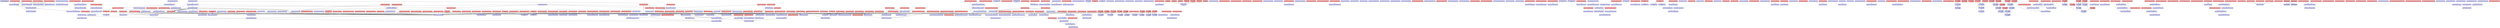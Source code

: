 digraph codeviz {
    splines=true
    sep="+15,15"
    overlap=scalexy

    node [shape=Mrecord, fontsize=12]

    node [fillcolor="#ccccff", style=filled] "openucxUCX\bindings\java\src\main\native\jucx_common_def.h" [label = "openucxUCX\bindings\java\src\main\native\jucx_common_def.h"]
    node [fillcolor="#ccccff", style=filled] "openucxUCX\contrib\cray-ugni-mock\include\gni_pub.h" [label = "openucxUCX\contrib\cray-ugni-mock\include\gni_pub.h"]
    node [fillcolor="#ccccff", style=filled] "openucxUCX\contrib\cray-ugni-mock\include\pmi.h" [label = "openucxUCX\contrib\cray-ugni-mock\include\pmi.h"]
    node [fillcolor="#ccccff", style=filled] "openucxUCX\contrib\cray-ugni-mock\include\pmi2.h" [label = "openucxUCX\contrib\cray-ugni-mock\include\pmi2.h"]
    node [fillcolor="#ff9999", style=filled] "openucxUCX\src\tools\info\build_info.c" [label = "openucxUCX\src\tools\info\build_info.c"]
    node [fillcolor="#ff9999", style=filled] "openucxUCX\src\tools\info\proto_info.c" [label = "openucxUCX\src\tools\info\proto_info.c"]
    node [fillcolor="#ff9999", style=filled] "openucxUCX\src\tools\info\sys_info.c" [label = "openucxUCX\src\tools\info\sys_info.c"]
    node [fillcolor="#ff9999", style=filled] "openucxUCX\src\tools\info\tl_info.c" [label = "openucxUCX\src\tools\info\tl_info.c"]
    node [fillcolor="#ff9999", style=filled] "openucxUCX\src\tools\info\type_info.c" [label = "openucxUCX\src\tools\info\type_info.c"]
    node [fillcolor="#ff9999", style=filled] "openucxUCX\src\tools\info\ucx_info.c" [label = "openucxUCX\src\tools\info\ucx_info.c"]
    node [fillcolor="#ccccff", style=filled] "openucxUCX\src\tools\info\ucx_info.h" [label = "openucxUCX\src\tools\info\ucx_info.h"]
    node [fillcolor="#ccccff", style=filled] "openucxUCX\src\tools\perf\api\libperf.h" [label = "openucxUCX\src\tools\perf\api\libperf.h"]
    node [fillcolor="#ff9999", style=filled] "openucxUCX\src\tools\perf\cuda\cuda_alloc.c" [label = "openucxUCX\src\tools\perf\cuda\cuda_alloc.c"]
    node [fillcolor="#ff9999", style=filled] "openucxUCX\src\tools\perf\lib\libperf.c" [label = "openucxUCX\src\tools\perf\lib\libperf.c"]
    node [fillcolor="#ccccff", style=filled] "openucxUCX\src\tools\perf\lib\libperf_int.h" [label = "openucxUCX\src\tools\perf\lib\libperf_int.h"]
    node [fillcolor="#ff9999", style=filled] "openucxUCX\src\tools\perf\perftest.c" [label = "openucxUCX\src\tools\perf\perftest.c"]
    node [fillcolor="#ff9999", style=filled] "openucxUCX\src\tools\profile\read_profile.c" [label = "openucxUCX\src\tools\profile\read_profile.c"]
    node [fillcolor="#ccccff", style=filled] "openucxUCX\src\ucm\api\ucm.h" [label = "openucxUCX\src\ucm\api\ucm.h"]
    node [fillcolor="#ff9999", style=filled] "openucxUCX\src\ucm\bistro\bistro.c" [label = "openucxUCX\src\ucm\bistro\bistro.c"]
    node [fillcolor="#ccccff", style=filled] "openucxUCX\src\ucm\bistro\bistro.h" [label = "openucxUCX\src\ucm\bistro\bistro.h"]
    node [fillcolor="#ff9999", style=filled] "openucxUCX\src\ucm\bistro\bistro_aarch64.c" [label = "openucxUCX\src\ucm\bistro\bistro_aarch64.c"]
    node [fillcolor="#ccccff", style=filled] "openucxUCX\src\ucm\bistro\bistro_aarch64.h" [label = "openucxUCX\src\ucm\bistro\bistro_aarch64.h"]
    node [fillcolor="#ccccff", style=filled] "openucxUCX\src\ucm\bistro\bistro_int.h" [label = "openucxUCX\src\ucm\bistro\bistro_int.h"]
    node [fillcolor="#ff9999", style=filled] "openucxUCX\src\ucm\bistro\bistro_ppc64.c" [label = "openucxUCX\src\ucm\bistro\bistro_ppc64.c"]
    node [fillcolor="#ccccff", style=filled] "openucxUCX\src\ucm\bistro\bistro_ppc64.h" [label = "openucxUCX\src\ucm\bistro\bistro_ppc64.h"]
    node [fillcolor="#ff9999", style=filled] "openucxUCX\src\ucm\bistro\bistro_x86_64.c" [label = "openucxUCX\src\ucm\bistro\bistro_x86_64.c"]
    node [fillcolor="#ccccff", style=filled] "openucxUCX\src\ucm\bistro\bistro_x86_64.h" [label = "openucxUCX\src\ucm\bistro\bistro_x86_64.h"]
    node [fillcolor="#ff9999", style=filled] "openucxUCX\src\ucm\cuda\cudamem.c" [label = "openucxUCX\src\ucm\cuda\cudamem.c"]
    node [fillcolor="#ccccff", style=filled] "openucxUCX\src\ucm\cuda\cudamem.h" [label = "openucxUCX\src\ucm\cuda\cudamem.h"]
    node [fillcolor="#ff9999", style=filled] "openucxUCX\src\ucm\event\event.c" [label = "openucxUCX\src\ucm\event\event.c"]
    node [fillcolor="#ccccff", style=filled] "openucxUCX\src\ucm\event\event.h" [label = "openucxUCX\src\ucm\event\event.h"]
    node [fillcolor="#ccccff", style=filled] "openucxUCX\src\ucm\malloc\allocator.h" [label = "openucxUCX\src\ucm\malloc\allocator.h"]
    node [fillcolor="#ff9999", style=filled] "openucxUCX\src\ucm\malloc\malloc_hook.c" [label = "openucxUCX\src\ucm\malloc\malloc_hook.c"]
    node [fillcolor="#ccccff", style=filled] "openucxUCX\src\ucm\malloc\malloc_hook.h" [label = "openucxUCX\src\ucm\malloc\malloc_hook.h"]
    node [fillcolor="#ff9999", style=filled] "openucxUCX\src\ucm\mmap\install.c" [label = "openucxUCX\src\ucm\mmap\install.c"]
    node [fillcolor="#ccccff", style=filled] "openucxUCX\src\ucm\mmap\mmap.h" [label = "openucxUCX\src\ucm\mmap\mmap.h"]
    node [fillcolor="#ccccff", style=filled] "openucxUCX\src\ucm\ptmalloc286\malloc-2.8.6.h" [label = "openucxUCX\src\ucm\ptmalloc286\malloc-2.8.6.h"]
    node [fillcolor="#ff9999", style=filled] "openucxUCX\src\ucm\ptmalloc286\malloc.c" [label = "openucxUCX\src\ucm\ptmalloc286\malloc.c"]
    node [fillcolor="#ff9999", style=filled] "openucxUCX\src\ucm\rocm\rocmmem.c" [label = "openucxUCX\src\ucm\rocm\rocmmem.c"]
    node [fillcolor="#ccccff", style=filled] "openucxUCX\src\ucm\rocm\rocmmem.h" [label = "openucxUCX\src\ucm\rocm\rocmmem.h"]
    node [fillcolor="#ff9999", style=filled] "openucxUCX\src\ucm\util\log.c" [label = "openucxUCX\src\ucm\util\log.c"]
    node [fillcolor="#ccccff", style=filled] "openucxUCX\src\ucm\util\log.h" [label = "openucxUCX\src\ucm\util\log.h"]
    node [fillcolor="#ff9999", style=filled] "openucxUCX\src\ucm\util\reloc.c" [label = "openucxUCX\src\ucm\util\reloc.c"]
    node [fillcolor="#ccccff", style=filled] "openucxUCX\src\ucm\util\reloc.h" [label = "openucxUCX\src\ucm\util\reloc.h"]
    node [fillcolor="#ff9999", style=filled] "openucxUCX\src\ucm\util\replace.c" [label = "openucxUCX\src\ucm\util\replace.c"]
    node [fillcolor="#ccccff", style=filled] "openucxUCX\src\ucm\util\replace.h" [label = "openucxUCX\src\ucm\util\replace.h"]
    node [fillcolor="#ff9999", style=filled] "openucxUCX\src\ucm\util\sys.c" [label = "openucxUCX\src\ucm\util\sys.c"]
    node [fillcolor="#ccccff", style=filled] "openucxUCX\src\ucm\util\sys.h" [label = "openucxUCX\src\ucm\util\sys.h"]
    node [fillcolor="#ccccff", style=filled] "openucxUCX\src\ucp\api\ucp.h" [label = "openucxUCX\src\ucp\api\ucp.h"]
    node [fillcolor="#ccccff", style=filled] "openucxUCX\src\ucp\api\ucp_compat.h" [label = "openucxUCX\src\ucp\api\ucp_compat.h"]
    node [fillcolor="#ccccff", style=filled] "openucxUCX\src\ucp\api\ucp_def.h" [label = "openucxUCX\src\ucp\api\ucp_def.h"]
    node [fillcolor="#ccccff", style=filled] "openucxUCX\src\ucp\api\ucpx.h" [label = "openucxUCX\src\ucp\api\ucpx.h"]
    node [fillcolor="#ff9999", style=filled] "openucxUCX\src\ucp\core\ucp_am.c" [label = "openucxUCX\src\ucp\core\ucp_am.c"]
    node [fillcolor="#ccccff", style=filled] "openucxUCX\src\ucp\core\ucp_am.h" [label = "openucxUCX\src\ucp\core\ucp_am.h"]
    node [fillcolor="#ff9999", style=filled] "openucxUCX\src\ucp\core\ucp_context.c" [label = "openucxUCX\src\ucp\core\ucp_context.c"]
    node [fillcolor="#ccccff", style=filled] "openucxUCX\src\ucp\core\ucp_context.h" [label = "openucxUCX\src\ucp\core\ucp_context.h"]
    node [fillcolor="#ff9999", style=filled] "openucxUCX\src\ucp\core\ucp_ep.c" [label = "openucxUCX\src\ucp\core\ucp_ep.c"]
    node [fillcolor="#ccccff", style=filled] "openucxUCX\src\ucp\core\ucp_ep.h" [label = "openucxUCX\src\ucp\core\ucp_ep.h"]
    node [fillcolor="#ff9999", style=filled] "openucxUCX\src\ucp\core\ucp_listener.c" [label = "openucxUCX\src\ucp\core\ucp_listener.c"]
    node [fillcolor="#ccccff", style=filled] "openucxUCX\src\ucp\core\ucp_listener.h" [label = "openucxUCX\src\ucp\core\ucp_listener.h"]
    node [fillcolor="#ff9999", style=filled] "openucxUCX\src\ucp\core\ucp_mm.c" [label = "openucxUCX\src\ucp\core\ucp_mm.c"]
    node [fillcolor="#ccccff", style=filled] "openucxUCX\src\ucp\core\ucp_mm.h" [label = "openucxUCX\src\ucp\core\ucp_mm.h"]
    node [fillcolor="#ff9999", style=filled] "openucxUCX\src\ucp\core\ucp_proxy_ep.c" [label = "openucxUCX\src\ucp\core\ucp_proxy_ep.c"]
    node [fillcolor="#ccccff", style=filled] "openucxUCX\src\ucp\core\ucp_proxy_ep.h" [label = "openucxUCX\src\ucp\core\ucp_proxy_ep.h"]
    node [fillcolor="#ff9999", style=filled] "openucxUCX\src\ucp\core\ucp_request.c" [label = "openucxUCX\src\ucp\core\ucp_request.c"]
    node [fillcolor="#ccccff", style=filled] "openucxUCX\src\ucp\core\ucp_request.h" [label = "openucxUCX\src\ucp\core\ucp_request.h"]
    node [fillcolor="#ccccff", style=filled] "openucxUCX\src\ucp\core\ucp_resource.h" [label = "openucxUCX\src\ucp\core\ucp_resource.h"]
    node [fillcolor="#ff9999", style=filled] "openucxUCX\src\ucp\core\ucp_rkey.c" [label = "openucxUCX\src\ucp\core\ucp_rkey.c"]
    node [fillcolor="#ccccff", style=filled] "openucxUCX\src\ucp\core\ucp_thread.h" [label = "openucxUCX\src\ucp\core\ucp_thread.h"]
    node [fillcolor="#ccccff", style=filled] "openucxUCX\src\ucp\core\ucp_types.h" [label = "openucxUCX\src\ucp\core\ucp_types.h"]
    node [fillcolor="#ff9999", style=filled] "openucxUCX\src\ucp\core\ucp_worker.c" [label = "openucxUCX\src\ucp\core\ucp_worker.c"]
    node [fillcolor="#ccccff", style=filled] "openucxUCX\src\ucp\core\ucp_worker.h" [label = "openucxUCX\src\ucp\core\ucp_worker.h"]
    node [fillcolor="#ff9999", style=filled] "openucxUCX\src\ucp\dt\dt.c" [label = "openucxUCX\src\ucp\dt\dt.c"]
    node [fillcolor="#ccccff", style=filled] "openucxUCX\src\ucp\dt\dt.h" [label = "openucxUCX\src\ucp\dt\dt.h"]
    node [fillcolor="#ff9999", style=filled] "openucxUCX\src\ucp\dt\dt_contig.c" [label = "openucxUCX\src\ucp\dt\dt_contig.c"]
    node [fillcolor="#ccccff", style=filled] "openucxUCX\src\ucp\dt\dt_contig.h" [label = "openucxUCX\src\ucp\dt\dt_contig.h"]
    node [fillcolor="#ff9999", style=filled] "openucxUCX\src\ucp\dt\dt_generic.c" [label = "openucxUCX\src\ucp\dt\dt_generic.c"]
    node [fillcolor="#ccccff", style=filled] "openucxUCX\src\ucp\dt\dt_generic.h" [label = "openucxUCX\src\ucp\dt\dt_generic.h"]
    node [fillcolor="#ff9999", style=filled] "openucxUCX\src\ucp\dt\dt_iov.c" [label = "openucxUCX\src\ucp\dt\dt_iov.c"]
    node [fillcolor="#ccccff", style=filled] "openucxUCX\src\ucp\dt\dt_iov.h" [label = "openucxUCX\src\ucp\dt\dt_iov.h"]
    node [fillcolor="#ccccff", style=filled] "openucxUCX\src\ucp\proto\proto.h" [label = "openucxUCX\src\ucp\proto\proto.h"]
    node [fillcolor="#ff9999", style=filled] "openucxUCX\src\ucp\proto\proto_am.c" [label = "openucxUCX\src\ucp\proto\proto_am.c"]
    node [fillcolor="#ff9999", style=filled] "openucxUCX\src\ucp\rma\amo_basic.c" [label = "openucxUCX\src\ucp\rma\amo_basic.c"]
    node [fillcolor="#ff9999", style=filled] "openucxUCX\src\ucp\rma\amo_send.c" [label = "openucxUCX\src\ucp\rma\amo_send.c"]
    node [fillcolor="#ff9999", style=filled] "openucxUCX\src\ucp\rma\amo_sw.c" [label = "openucxUCX\src\ucp\rma\amo_sw.c"]
    node [fillcolor="#ff9999", style=filled] "openucxUCX\src\ucp\rma\flush.c" [label = "openucxUCX\src\ucp\rma\flush.c"]
    node [fillcolor="#ccccff", style=filled] "openucxUCX\src\ucp\rma\rma.h" [label = "openucxUCX\src\ucp\rma\rma.h"]
    node [fillcolor="#ff9999", style=filled] "openucxUCX\src\ucp\rma\rma_basic.c" [label = "openucxUCX\src\ucp\rma\rma_basic.c"]
    node [fillcolor="#ff9999", style=filled] "openucxUCX\src\ucp\rma\rma_send.c" [label = "openucxUCX\src\ucp\rma\rma_send.c"]
    node [fillcolor="#ff9999", style=filled] "openucxUCX\src\ucp\rma\rma_sw.c" [label = "openucxUCX\src\ucp\rma\rma_sw.c"]
    node [fillcolor="#ccccff", style=filled] "openucxUCX\src\ucp\stream\stream.h" [label = "openucxUCX\src\ucp\stream\stream.h"]
    node [fillcolor="#ff9999", style=filled] "openucxUCX\src\ucp\stream\stream_recv.c" [label = "openucxUCX\src\ucp\stream\stream_recv.c"]
    node [fillcolor="#ff9999", style=filled] "openucxUCX\src\ucp\stream\stream_send.c" [label = "openucxUCX\src\ucp\stream\stream_send.c"]
    node [fillcolor="#ccccff", style=filled] "openucxUCX\src\ucp\tag\eager.h" [label = "openucxUCX\src\ucp\tag\eager.h"]
    node [fillcolor="#ff9999", style=filled] "openucxUCX\src\ucp\tag\eager_rcv.c" [label = "openucxUCX\src\ucp\tag\eager_rcv.c"]
    node [fillcolor="#ff9999", style=filled] "openucxUCX\src\ucp\tag\eager_snd.c" [label = "openucxUCX\src\ucp\tag\eager_snd.c"]
    node [fillcolor="#ff9999", style=filled] "openucxUCX\src\ucp\tag\offload.c" [label = "openucxUCX\src\ucp\tag\offload.c"]
    node [fillcolor="#ccccff", style=filled] "openucxUCX\src\ucp\tag\offload.h" [label = "openucxUCX\src\ucp\tag\offload.h"]
    node [fillcolor="#ff9999", style=filled] "openucxUCX\src\ucp\tag\probe.c" [label = "openucxUCX\src\ucp\tag\probe.c"]
    node [fillcolor="#ff9999", style=filled] "openucxUCX\src\ucp\tag\rndv.c" [label = "openucxUCX\src\ucp\tag\rndv.c"]
    node [fillcolor="#ccccff", style=filled] "openucxUCX\src\ucp\tag\rndv.h" [label = "openucxUCX\src\ucp\tag\rndv.h"]
    node [fillcolor="#ff9999", style=filled] "openucxUCX\src\ucp\tag\tag_match.c" [label = "openucxUCX\src\ucp\tag\tag_match.c"]
    node [fillcolor="#ccccff", style=filled] "openucxUCX\src\ucp\tag\tag_match.h" [label = "openucxUCX\src\ucp\tag\tag_match.h"]
    node [fillcolor="#ff9999", style=filled] "openucxUCX\src\ucp\tag\tag_recv.c" [label = "openucxUCX\src\ucp\tag\tag_recv.c"]
    node [fillcolor="#ff9999", style=filled] "openucxUCX\src\ucp\tag\tag_send.c" [label = "openucxUCX\src\ucp\tag\tag_send.c"]
    node [fillcolor="#ff9999", style=filled] "openucxUCX\src\ucp\wireup\address.c" [label = "openucxUCX\src\ucp\wireup\address.c"]
    node [fillcolor="#ccccff", style=filled] "openucxUCX\src\ucp\wireup\address.h" [label = "openucxUCX\src\ucp\wireup\address.h"]
    node [fillcolor="#ff9999", style=filled] "openucxUCX\src\ucp\wireup\ep_match.c" [label = "openucxUCX\src\ucp\wireup\ep_match.c"]
    node [fillcolor="#ccccff", style=filled] "openucxUCX\src\ucp\wireup\ep_match.h" [label = "openucxUCX\src\ucp\wireup\ep_match.h"]
    node [fillcolor="#ff9999", style=filled] "openucxUCX\src\ucp\wireup\select.c" [label = "openucxUCX\src\ucp\wireup\select.c"]
    node [fillcolor="#ff9999", style=filled] "openucxUCX\src\ucp\wireup\signaling_ep.c" [label = "openucxUCX\src\ucp\wireup\signaling_ep.c"]
    node [fillcolor="#ff9999", style=filled] "openucxUCX\src\ucp\wireup\wireup.c" [label = "openucxUCX\src\ucp\wireup\wireup.c"]
    node [fillcolor="#ccccff", style=filled] "openucxUCX\src\ucp\wireup\wireup.h" [label = "openucxUCX\src\ucp\wireup\wireup.h"]
    node [fillcolor="#ff9999", style=filled] "openucxUCX\src\ucp\wireup\wireup_ep.c" [label = "openucxUCX\src\ucp\wireup\wireup_ep.c"]
    node [fillcolor="#ccccff", style=filled] "openucxUCX\src\ucp\wireup\wireup_ep.h" [label = "openucxUCX\src\ucp\wireup\wireup_ep.h"]
    node [fillcolor="#ff9999", style=filled] "openucxUCX\src\ucs\algorithm\crc.c" [label = "openucxUCX\src\ucs\algorithm\crc.c"]
    node [fillcolor="#ccccff", style=filled] "openucxUCX\src\ucs\algorithm\crc.h" [label = "openucxUCX\src\ucs\algorithm\crc.h"]
    node [fillcolor="#ff9999", style=filled] "openucxUCX\src\ucs\algorithm\qsort_r.c" [label = "openucxUCX\src\ucs\algorithm\qsort_r.c"]
    node [fillcolor="#ccccff", style=filled] "openucxUCX\src\ucs\algorithm\qsort_r.h" [label = "openucxUCX\src\ucs\algorithm\qsort_r.h"]
    node [fillcolor="#ccccff", style=filled] "openucxUCX\src\ucs\arch\aarch64\bitops.h" [label = "openucxUCX\src\ucs\arch\aarch64\bitops.h"]
    node [fillcolor="#ff9999", style=filled] "openucxUCX\src\ucs\arch\aarch64\cpu.c" [label = "openucxUCX\src\ucs\arch\aarch64\cpu.c"]
    node [fillcolor="#ccccff", style=filled] "openucxUCX\src\ucs\arch\aarch64\cpu.h" [label = "openucxUCX\src\ucs\arch\aarch64\cpu.h"]
    node [fillcolor="#ff9999", style=filled] "openucxUCX\src\ucs\arch\aarch64\global_opts.c" [label = "openucxUCX\src\ucs\arch\aarch64\global_opts.c"]
    node [fillcolor="#ccccff", style=filled] "openucxUCX\src\ucs\arch\aarch64\global_opts.h" [label = "openucxUCX\src\ucs\arch\aarch64\global_opts.h"]
    node [fillcolor="#ccccff", style=filled] "openucxUCX\src\ucs\arch\atomic.h" [label = "openucxUCX\src\ucs\arch\atomic.h"]
    node [fillcolor="#ccccff", style=filled] "openucxUCX\src\ucs\arch\bitops.h" [label = "openucxUCX\src\ucs\arch\bitops.h"]
    node [fillcolor="#ccccff", style=filled] "openucxUCX\src\ucs\arch\cpu.h" [label = "openucxUCX\src\ucs\arch\cpu.h"]
    node [fillcolor="#ccccff", style=filled] "openucxUCX\src\ucs\arch\generic\atomic.h" [label = "openucxUCX\src\ucs\arch\generic\atomic.h"]
    node [fillcolor="#ccccff", style=filled] "openucxUCX\src\ucs\arch\generic\cpu.h" [label = "openucxUCX\src\ucs\arch\generic\cpu.h"]
    node [fillcolor="#ccccff", style=filled] "openucxUCX\src\ucs\arch\global_opts.h" [label = "openucxUCX\src\ucs\arch\global_opts.h"]
    node [fillcolor="#ccccff", style=filled] "openucxUCX\src\ucs\arch\ppc64\bitops.h" [label = "openucxUCX\src\ucs\arch\ppc64\bitops.h"]
    node [fillcolor="#ccccff", style=filled] "openucxUCX\src\ucs\arch\ppc64\cpu.h" [label = "openucxUCX\src\ucs\arch\ppc64\cpu.h"]
    node [fillcolor="#ff9999", style=filled] "openucxUCX\src\ucs\arch\ppc64\global_opts.c" [label = "openucxUCX\src\ucs\arch\ppc64\global_opts.c"]
    node [fillcolor="#ccccff", style=filled] "openucxUCX\src\ucs\arch\ppc64\global_opts.h" [label = "openucxUCX\src\ucs\arch\ppc64\global_opts.h"]
    node [fillcolor="#ff9999", style=filled] "openucxUCX\src\ucs\arch\ppc64\timebase.c" [label = "openucxUCX\src\ucs\arch\ppc64\timebase.c"]
    node [fillcolor="#ccccff", style=filled] "openucxUCX\src\ucs\arch\x86_64\atomic.h" [label = "openucxUCX\src\ucs\arch\x86_64\atomic.h"]
    node [fillcolor="#ccccff", style=filled] "openucxUCX\src\ucs\arch\x86_64\bitops.h" [label = "openucxUCX\src\ucs\arch\x86_64\bitops.h"]
    node [fillcolor="#ff9999", style=filled] "openucxUCX\src\ucs\arch\x86_64\cpu.c" [label = "openucxUCX\src\ucs\arch\x86_64\cpu.c"]
    node [fillcolor="#ccccff", style=filled] "openucxUCX\src\ucs\arch\x86_64\cpu.h" [label = "openucxUCX\src\ucs\arch\x86_64\cpu.h"]
    node [fillcolor="#ff9999", style=filled] "openucxUCX\src\ucs\arch\x86_64\global_opts.c" [label = "openucxUCX\src\ucs\arch\x86_64\global_opts.c"]
    node [fillcolor="#ccccff", style=filled] "openucxUCX\src\ucs\arch\x86_64\global_opts.h" [label = "openucxUCX\src\ucs\arch\x86_64\global_opts.h"]
    node [fillcolor="#ff9999", style=filled] "openucxUCX\src\ucs\async\async.c" [label = "openucxUCX\src\ucs\async\async.c"]
    node [fillcolor="#ccccff", style=filled] "openucxUCX\src\ucs\async\async.h" [label = "openucxUCX\src\ucs\async\async.h"]
    node [fillcolor="#ccccff", style=filled] "openucxUCX\src\ucs\async\async_fwd.h" [label = "openucxUCX\src\ucs\async\async_fwd.h"]
    node [fillcolor="#ccccff", style=filled] "openucxUCX\src\ucs\async\async_int.h" [label = "openucxUCX\src\ucs\async\async_int.h"]
    node [fillcolor="#ff9999", style=filled] "openucxUCX\src\ucs\async\pipe.c" [label = "openucxUCX\src\ucs\async\pipe.c"]
    node [fillcolor="#ccccff", style=filled] "openucxUCX\src\ucs\async\pipe.h" [label = "openucxUCX\src\ucs\async\pipe.h"]
    node [fillcolor="#ff9999", style=filled] "openucxUCX\src\ucs\async\signal.c" [label = "openucxUCX\src\ucs\async\signal.c"]
    node [fillcolor="#ccccff", style=filled] "openucxUCX\src\ucs\async\signal.h" [label = "openucxUCX\src\ucs\async\signal.h"]
    node [fillcolor="#ff9999", style=filled] "openucxUCX\src\ucs\async\thread.c" [label = "openucxUCX\src\ucs\async\thread.c"]
    node [fillcolor="#ccccff", style=filled] "openucxUCX\src\ucs\async\thread.h" [label = "openucxUCX\src\ucs\async\thread.h"]
    node [fillcolor="#ff9999", style=filled] "openucxUCX\src\ucs\config\global_opts.c" [label = "openucxUCX\src\ucs\config\global_opts.c"]
    node [fillcolor="#ccccff", style=filled] "openucxUCX\src\ucs\config\global_opts.h" [label = "openucxUCX\src\ucs\config\global_opts.h"]
    node [fillcolor="#ff9999", style=filled] "openucxUCX\src\ucs\config\parser.c" [label = "openucxUCX\src\ucs\config\parser.c"]
    node [fillcolor="#ccccff", style=filled] "openucxUCX\src\ucs\config\parser.h" [label = "openucxUCX\src\ucs\config\parser.h"]
    node [fillcolor="#ccccff", style=filled] "openucxUCX\src\ucs\config\types.h" [label = "openucxUCX\src\ucs\config\types.h"]
    node [fillcolor="#ff9999", style=filled] "openucxUCX\src\ucs\config\ucm_opts.c" [label = "openucxUCX\src\ucs\config\ucm_opts.c"]
    node [fillcolor="#ff9999", style=filled] "openucxUCX\src\ucs\datastruct\arbiter.c" [label = "openucxUCX\src\ucs\datastruct\arbiter.c"]
    node [fillcolor="#ccccff", style=filled] "openucxUCX\src\ucs\datastruct\arbiter.h" [label = "openucxUCX\src\ucs\datastruct\arbiter.h"]
    node [fillcolor="#ff9999", style=filled] "openucxUCX\src\ucs\datastruct\callbackq.c" [label = "openucxUCX\src\ucs\datastruct\callbackq.c"]
    node [fillcolor="#ccccff", style=filled] "openucxUCX\src\ucs\datastruct\callbackq.h" [label = "openucxUCX\src\ucs\datastruct\callbackq.h"]
    node [fillcolor="#ff9999", style=filled] "openucxUCX\src\ucs\datastruct\frag_list.c" [label = "openucxUCX\src\ucs\datastruct\frag_list.c"]
    node [fillcolor="#ccccff", style=filled] "openucxUCX\src\ucs\datastruct\frag_list.h" [label = "openucxUCX\src\ucs\datastruct\frag_list.h"]
    node [fillcolor="#ccccff", style=filled] "openucxUCX\src\ucs\datastruct\khash.h" [label = "openucxUCX\src\ucs\datastruct\khash.h"]
    node [fillcolor="#ccccff", style=filled] "openucxUCX\src\ucs\datastruct\list.h" [label = "openucxUCX\src\ucs\datastruct\list.h"]
    node [fillcolor="#ccccff", style=filled] "openucxUCX\src\ucs\datastruct\list_types.h" [label = "openucxUCX\src\ucs\datastruct\list_types.h"]
    node [fillcolor="#ff9999", style=filled] "openucxUCX\src\ucs\datastruct\mpmc.c" [label = "openucxUCX\src\ucs\datastruct\mpmc.c"]
    node [fillcolor="#ccccff", style=filled] "openucxUCX\src\ucs\datastruct\mpmc.h" [label = "openucxUCX\src\ucs\datastruct\mpmc.h"]
    node [fillcolor="#ff9999", style=filled] "openucxUCX\src\ucs\datastruct\mpool.c" [label = "openucxUCX\src\ucs\datastruct\mpool.c"]
    node [fillcolor="#ccccff", style=filled] "openucxUCX\src\ucs\datastruct\mpool.h" [label = "openucxUCX\src\ucs\datastruct\mpool.h"]
    node [fillcolor="#ff9999", style=filled] "openucxUCX\src\ucs\datastruct\pgtable.c" [label = "openucxUCX\src\ucs\datastruct\pgtable.c"]
    node [fillcolor="#ccccff", style=filled] "openucxUCX\src\ucs\datastruct\pgtable.h" [label = "openucxUCX\src\ucs\datastruct\pgtable.h"]
    node [fillcolor="#ff9999", style=filled] "openucxUCX\src\ucs\datastruct\ptr_array.c" [label = "openucxUCX\src\ucs\datastruct\ptr_array.c"]
    node [fillcolor="#ccccff", style=filled] "openucxUCX\src\ucs\datastruct\ptr_array.h" [label = "openucxUCX\src\ucs\datastruct\ptr_array.h"]
    node [fillcolor="#ccccff", style=filled] "openucxUCX\src\ucs\datastruct\queue.h" [label = "openucxUCX\src\ucs\datastruct\queue.h"]
    node [fillcolor="#ccccff", style=filled] "openucxUCX\src\ucs\datastruct\queue_types.h" [label = "openucxUCX\src\ucs\datastruct\queue_types.h"]
    node [fillcolor="#ccccff", style=filled] "openucxUCX\src\ucs\datastruct\sglib.h" [label = "openucxUCX\src\ucs\datastruct\sglib.h"]
    node [fillcolor="#ccccff", style=filled] "openucxUCX\src\ucs\datastruct\sglib_wrapper.h" [label = "openucxUCX\src\ucs\datastruct\sglib_wrapper.h"]
    node [fillcolor="#ff9999", style=filled] "openucxUCX\src\ucs\datastruct\strided_alloc.c" [label = "openucxUCX\src\ucs\datastruct\strided_alloc.c"]
    node [fillcolor="#ccccff", style=filled] "openucxUCX\src\ucs\datastruct\strided_alloc.h" [label = "openucxUCX\src\ucs\datastruct\strided_alloc.h"]
    node [fillcolor="#ff9999", style=filled] "openucxUCX\src\ucs\debug\assert.c" [label = "openucxUCX\src\ucs\debug\assert.c"]
    node [fillcolor="#ccccff", style=filled] "openucxUCX\src\ucs\debug\assert.h" [label = "openucxUCX\src\ucs\debug\assert.h"]
    node [fillcolor="#ff9999", style=filled] "openucxUCX\src\ucs\debug\debug.c" [label = "openucxUCX\src\ucs\debug\debug.c"]
    node [fillcolor="#ccccff", style=filled] "openucxUCX\src\ucs\debug\debug.h" [label = "openucxUCX\src\ucs\debug\debug.h"]
    node [fillcolor="#ff9999", style=filled] "openucxUCX\src\ucs\debug\log.c" [label = "openucxUCX\src\ucs\debug\log.c"]
    node [fillcolor="#ccccff", style=filled] "openucxUCX\src\ucs\debug\log.h" [label = "openucxUCX\src\ucs\debug\log.h"]
    node [fillcolor="#ff9999", style=filled] "openucxUCX\src\ucs\debug\memtrack.c" [label = "openucxUCX\src\ucs\debug\memtrack.c"]
    node [fillcolor="#ccccff", style=filled] "openucxUCX\src\ucs\debug\memtrack.h" [label = "openucxUCX\src\ucs\debug\memtrack.h"]
    node [fillcolor="#ff9999", style=filled] "openucxUCX\src\ucs\memory\memory_type.c" [label = "openucxUCX\src\ucs\memory\memory_type.c"]
    node [fillcolor="#ccccff", style=filled] "openucxUCX\src\ucs\memory\memory_type.h" [label = "openucxUCX\src\ucs\memory\memory_type.h"]
    node [fillcolor="#ff9999", style=filled] "openucxUCX\src\ucs\memory\memtype_cache.c" [label = "openucxUCX\src\ucs\memory\memtype_cache.c"]
    node [fillcolor="#ccccff", style=filled] "openucxUCX\src\ucs\memory\memtype_cache.h" [label = "openucxUCX\src\ucs\memory\memtype_cache.h"]
    node [fillcolor="#ff9999", style=filled] "openucxUCX\src\ucs\memory\numa.c" [label = "openucxUCX\src\ucs\memory\numa.c"]
    node [fillcolor="#ccccff", style=filled] "openucxUCX\src\ucs\memory\numa.h" [label = "openucxUCX\src\ucs\memory\numa.h"]
    node [fillcolor="#ff9999", style=filled] "openucxUCX\src\ucs\memory\rcache.c" [label = "openucxUCX\src\ucs\memory\rcache.c"]
    node [fillcolor="#ccccff", style=filled] "openucxUCX\src\ucs\memory\rcache.h" [label = "openucxUCX\src\ucs\memory\rcache.h"]
    node [fillcolor="#ccccff", style=filled] "openucxUCX\src\ucs\memory\rcache_int.h" [label = "openucxUCX\src\ucs\memory\rcache_int.h"]
    node [fillcolor="#ff9999", style=filled] "openucxUCX\src\ucs\profile\profile.c" [label = "openucxUCX\src\ucs\profile\profile.c"]
    node [fillcolor="#ccccff", style=filled] "openucxUCX\src\ucs\profile\profile.h" [label = "openucxUCX\src\ucs\profile\profile.h"]
    node [fillcolor="#ccccff", style=filled] "openucxUCX\src\ucs\profile\profile_defs.h" [label = "openucxUCX\src\ucs\profile\profile_defs.h"]
    node [fillcolor="#ccccff", style=filled] "openucxUCX\src\ucs\profile\profile_off.h" [label = "openucxUCX\src\ucs\profile\profile_off.h"]
    node [fillcolor="#ccccff", style=filled] "openucxUCX\src\ucs\profile\profile_on.h" [label = "openucxUCX\src\ucs\profile\profile_on.h"]
    node [fillcolor="#ff9999", style=filled] "openucxUCX\src\ucs\stats\client_server.c" [label = "openucxUCX\src\ucs\stats\client_server.c"]
    node [fillcolor="#ff9999", style=filled] "openucxUCX\src\ucs\stats\libstats.c" [label = "openucxUCX\src\ucs\stats\libstats.c"]
    node [fillcolor="#ccccff", style=filled] "openucxUCX\src\ucs\stats\libstats.h" [label = "openucxUCX\src\ucs\stats\libstats.h"]
    node [fillcolor="#ff9999", style=filled] "openucxUCX\src\ucs\stats\serialization.c" [label = "openucxUCX\src\ucs\stats\serialization.c"]
    node [fillcolor="#ff9999", style=filled] "openucxUCX\src\ucs\stats\stats.c" [label = "openucxUCX\src\ucs\stats\stats.c"]
    node [fillcolor="#ccccff", style=filled] "openucxUCX\src\ucs\stats\stats.h" [label = "openucxUCX\src\ucs\stats\stats.h"]
    node [fillcolor="#ccccff", style=filled] "openucxUCX\src\ucs\stats\stats_fwd.h" [label = "openucxUCX\src\ucs\stats\stats_fwd.h"]
    node [fillcolor="#ff9999", style=filled] "openucxUCX\src\ucs\stats\stats_parser.c" [label = "openucxUCX\src\ucs\stats\stats_parser.c"]
    node [fillcolor="#ff9999", style=filled] "openucxUCX\src\ucs\stats\stats_reader.c" [label = "openucxUCX\src\ucs\stats\stats_reader.c"]
    node [fillcolor="#ccccff", style=filled] "openucxUCX\src\ucs\sys\checker.h" [label = "openucxUCX\src\ucs\sys\checker.h"]
    node [fillcolor="#ccccff", style=filled] "openucxUCX\src\ucs\sys\compiler.h" [label = "openucxUCX\src\ucs\sys\compiler.h"]
    node [fillcolor="#ccccff", style=filled] "openucxUCX\src\ucs\sys\compiler_def.h" [label = "openucxUCX\src\ucs\sys\compiler_def.h"]
    node [fillcolor="#ff9999", style=filled] "openucxUCX\src\ucs\sys\event_set.c" [label = "openucxUCX\src\ucs\sys\event_set.c"]
    node [fillcolor="#ccccff", style=filled] "openucxUCX\src\ucs\sys\event_set.h" [label = "openucxUCX\src\ucs\sys\event_set.h"]
    node [fillcolor="#ff9999", style=filled] "openucxUCX\src\ucs\sys\init.c" [label = "openucxUCX\src\ucs\sys\init.c"]
    node [fillcolor="#ff9999", style=filled] "openucxUCX\src\ucs\sys\math.c" [label = "openucxUCX\src\ucs\sys\math.c"]
    node [fillcolor="#ccccff", style=filled] "openucxUCX\src\ucs\sys\math.h" [label = "openucxUCX\src\ucs\sys\math.h"]
    node [fillcolor="#ff9999", style=filled] "openucxUCX\src\ucs\sys\module.c" [label = "openucxUCX\src\ucs\sys\module.c"]
    node [fillcolor="#ccccff", style=filled] "openucxUCX\src\ucs\sys\module.h" [label = "openucxUCX\src\ucs\sys\module.h"]
    node [fillcolor="#ccccff", style=filled] "openucxUCX\src\ucs\sys\preprocessor.h" [label = "openucxUCX\src\ucs\sys\preprocessor.h"]
    node [fillcolor="#ff9999", style=filled] "openucxUCX\src\ucs\sys\sock.c" [label = "openucxUCX\src\ucs\sys\sock.c"]
    node [fillcolor="#ccccff", style=filled] "openucxUCX\src\ucs\sys\sock.h" [label = "openucxUCX\src\ucs\sys\sock.h"]
    node [fillcolor="#ff9999", style=filled] "openucxUCX\src\ucs\sys\string.c" [label = "openucxUCX\src\ucs\sys\string.c"]
    node [fillcolor="#ccccff", style=filled] "openucxUCX\src\ucs\sys\string.h" [label = "openucxUCX\src\ucs\sys\string.h"]
    node [fillcolor="#ff9999", style=filled] "openucxUCX\src\ucs\sys\stubs.c" [label = "openucxUCX\src\ucs\sys\stubs.c"]
    node [fillcolor="#ccccff", style=filled] "openucxUCX\src\ucs\sys\stubs.h" [label = "openucxUCX\src\ucs\sys\stubs.h"]
    node [fillcolor="#ff9999", style=filled] "openucxUCX\src\ucs\sys\sys.c" [label = "openucxUCX\src\ucs\sys\sys.c"]
    node [fillcolor="#ccccff", style=filled] "openucxUCX\src\ucs\sys\sys.h" [label = "openucxUCX\src\ucs\sys\sys.h"]
    node [fillcolor="#ff9999", style=filled] "openucxUCX\src\ucs\time\time.c" [label = "openucxUCX\src\ucs\time\time.c"]
    node [fillcolor="#ccccff", style=filled] "openucxUCX\src\ucs\time\time.h" [label = "openucxUCX\src\ucs\time\time.h"]
    node [fillcolor="#ccccff", style=filled] "openucxUCX\src\ucs\time\time_def.h" [label = "openucxUCX\src\ucs\time\time_def.h"]
    node [fillcolor="#ff9999", style=filled] "openucxUCX\src\ucs\time\timer_wheel.c" [label = "openucxUCX\src\ucs\time\timer_wheel.c"]
    node [fillcolor="#ccccff", style=filled] "openucxUCX\src\ucs\time\timer_wheel.h" [label = "openucxUCX\src\ucs\time\timer_wheel.h"]
    node [fillcolor="#ff9999", style=filled] "openucxUCX\src\ucs\time\timerq.c" [label = "openucxUCX\src\ucs\time\timerq.c"]
    node [fillcolor="#ccccff", style=filled] "openucxUCX\src\ucs\time\timerq.h" [label = "openucxUCX\src\ucs\time\timerq.h"]
    node [fillcolor="#ff9999", style=filled] "openucxUCX\src\ucs\type\class.c" [label = "openucxUCX\src\ucs\type\class.c"]
    node [fillcolor="#ccccff", style=filled] "openucxUCX\src\ucs\type\class.h" [label = "openucxUCX\src\ucs\type\class.h"]
    node [fillcolor="#ccccff", style=filled] "openucxUCX\src\ucs\type\cpu_set.h" [label = "openucxUCX\src\ucs\type\cpu_set.h"]
    node [fillcolor="#ff9999", style=filled] "openucxUCX\src\ucs\type\init_once.c" [label = "openucxUCX\src\ucs\type\init_once.c"]
    node [fillcolor="#ccccff", style=filled] "openucxUCX\src\ucs\type\init_once.h" [label = "openucxUCX\src\ucs\type\init_once.h"]
    node [fillcolor="#ff9999", style=filled] "openucxUCX\src\ucs\type\spinlock.c" [label = "openucxUCX\src\ucs\type\spinlock.c"]
    node [fillcolor="#ccccff", style=filled] "openucxUCX\src\ucs\type\spinlock.h" [label = "openucxUCX\src\ucs\type\spinlock.h"]
    node [fillcolor="#ff9999", style=filled] "openucxUCX\src\ucs\type\status.c" [label = "openucxUCX\src\ucs\type\status.c"]
    node [fillcolor="#ccccff", style=filled] "openucxUCX\src\ucs\type\status.h" [label = "openucxUCX\src\ucs\type\status.h"]
    node [fillcolor="#ccccff", style=filled] "openucxUCX\src\ucs\type\thread_mode.h" [label = "openucxUCX\src\ucs\type\thread_mode.h"]
    node [fillcolor="#ccccff", style=filled] "openucxUCX\src\uct\api\tl.h" [label = "openucxUCX\src\uct\api\tl.h"]
    node [fillcolor="#ccccff", style=filled] "openucxUCX\src\uct\api\uct.h" [label = "openucxUCX\src\uct\api\uct.h"]
    node [fillcolor="#ccccff", style=filled] "openucxUCX\src\uct\api\uct_def.h" [label = "openucxUCX\src\uct\api\uct_def.h"]
    node [fillcolor="#ff9999", style=filled] "openucxUCX\src\uct\base\uct_cm.c" [label = "openucxUCX\src\uct\base\uct_cm.c"]
    node [fillcolor="#ccccff", style=filled] "openucxUCX\src\uct\base\uct_cm.h" [label = "openucxUCX\src\uct\base\uct_cm.h"]
    node [fillcolor="#ff9999", style=filled] "openucxUCX\src\uct\base\uct_component.c" [label = "openucxUCX\src\uct\base\uct_component.c"]
    node [fillcolor="#ccccff", style=filled] "openucxUCX\src\uct\base\uct_component.h" [label = "openucxUCX\src\uct\base\uct_component.h"]
    node [fillcolor="#ff9999", style=filled] "openucxUCX\src\uct\base\uct_iface.c" [label = "openucxUCX\src\uct\base\uct_iface.c"]
    node [fillcolor="#ccccff", style=filled] "openucxUCX\src\uct\base\uct_iface.h" [label = "openucxUCX\src\uct\base\uct_iface.h"]
    node [fillcolor="#ccccff", style=filled] "openucxUCX\src\uct\base\uct_log.h" [label = "openucxUCX\src\uct\base\uct_log.h"]
    node [fillcolor="#ff9999", style=filled] "openucxUCX\src\uct\base\uct_md.c" [label = "openucxUCX\src\uct\base\uct_md.c"]
    node [fillcolor="#ccccff", style=filled] "openucxUCX\src\uct\base\uct_md.h" [label = "openucxUCX\src\uct\base\uct_md.h"]
    node [fillcolor="#ff9999", style=filled] "openucxUCX\src\uct\base\uct_mem.c" [label = "openucxUCX\src\uct\base\uct_mem.c"]
    node [fillcolor="#ff9999", style=filled] "openucxUCX\src\uct\base\uct_worker.c" [label = "openucxUCX\src\uct\base\uct_worker.c"]
    node [fillcolor="#ccccff", style=filled] "openucxUCX\src\uct\base\uct_worker.h" [label = "openucxUCX\src\uct\base\uct_worker.h"]
    node [fillcolor="#ccccff", style=filled] "openucxUCX\src\uct\cuda\base\cuda_iface.h" [label = "openucxUCX\src\uct\cuda\base\cuda_iface.h"]
    node [fillcolor="#ff9999", style=filled] "openucxUCX\src\uct\cuda\base\cuda_md.c" [label = "openucxUCX\src\uct\cuda\base\cuda_md.c"]
    node [fillcolor="#ccccff", style=filled] "openucxUCX\src\uct\cuda\base\cuda_md.h" [label = "openucxUCX\src\uct\cuda\base\cuda_md.h"]
    node [fillcolor="#ff9999", style=filled] "openucxUCX\src\uct\cuda\cuda_copy\cuda_copy_ep.c" [label = "openucxUCX\src\uct\cuda\cuda_copy\cuda_copy_ep.c"]
    node [fillcolor="#ccccff", style=filled] "openucxUCX\src\uct\cuda\cuda_copy\cuda_copy_ep.h" [label = "openucxUCX\src\uct\cuda\cuda_copy\cuda_copy_ep.h"]
    node [fillcolor="#ff9999", style=filled] "openucxUCX\src\uct\cuda\cuda_copy\cuda_copy_iface.c" [label = "openucxUCX\src\uct\cuda\cuda_copy\cuda_copy_iface.c"]
    node [fillcolor="#ccccff", style=filled] "openucxUCX\src\uct\cuda\cuda_copy\cuda_copy_iface.h" [label = "openucxUCX\src\uct\cuda\cuda_copy\cuda_copy_iface.h"]
    node [fillcolor="#ff9999", style=filled] "openucxUCX\src\uct\cuda\cuda_copy\cuda_copy_md.c" [label = "openucxUCX\src\uct\cuda\cuda_copy\cuda_copy_md.c"]
    node [fillcolor="#ccccff", style=filled] "openucxUCX\src\uct\cuda\cuda_copy\cuda_copy_md.h" [label = "openucxUCX\src\uct\cuda\cuda_copy\cuda_copy_md.h"]
    node [fillcolor="#ff9999", style=filled] "openucxUCX\src\uct\cuda\cuda_ipc\cuda_ipc_cache.c" [label = "openucxUCX\src\uct\cuda\cuda_ipc\cuda_ipc_cache.c"]
    node [fillcolor="#ccccff", style=filled] "openucxUCX\src\uct\cuda\cuda_ipc\cuda_ipc_cache.h" [label = "openucxUCX\src\uct\cuda\cuda_ipc\cuda_ipc_cache.h"]
    node [fillcolor="#ff9999", style=filled] "openucxUCX\src\uct\cuda\cuda_ipc\cuda_ipc_ep.c" [label = "openucxUCX\src\uct\cuda\cuda_ipc\cuda_ipc_ep.c"]
    node [fillcolor="#ccccff", style=filled] "openucxUCX\src\uct\cuda\cuda_ipc\cuda_ipc_ep.h" [label = "openucxUCX\src\uct\cuda\cuda_ipc\cuda_ipc_ep.h"]
    node [fillcolor="#ff9999", style=filled] "openucxUCX\src\uct\cuda\cuda_ipc\cuda_ipc_iface.c" [label = "openucxUCX\src\uct\cuda\cuda_ipc\cuda_ipc_iface.c"]
    node [fillcolor="#ccccff", style=filled] "openucxUCX\src\uct\cuda\cuda_ipc\cuda_ipc_iface.h" [label = "openucxUCX\src\uct\cuda\cuda_ipc\cuda_ipc_iface.h"]
    node [fillcolor="#ff9999", style=filled] "openucxUCX\src\uct\cuda\cuda_ipc\cuda_ipc_md.c" [label = "openucxUCX\src\uct\cuda\cuda_ipc\cuda_ipc_md.c"]
    node [fillcolor="#ccccff", style=filled] "openucxUCX\src\uct\cuda\cuda_ipc\cuda_ipc_md.h" [label = "openucxUCX\src\uct\cuda\cuda_ipc\cuda_ipc_md.h"]
    node [fillcolor="#ff9999", style=filled] "openucxUCX\src\uct\cuda\gdr_copy\gdr_copy_ep.c" [label = "openucxUCX\src\uct\cuda\gdr_copy\gdr_copy_ep.c"]
    node [fillcolor="#ccccff", style=filled] "openucxUCX\src\uct\cuda\gdr_copy\gdr_copy_ep.h" [label = "openucxUCX\src\uct\cuda\gdr_copy\gdr_copy_ep.h"]
    node [fillcolor="#ff9999", style=filled] "openucxUCX\src\uct\cuda\gdr_copy\gdr_copy_iface.c" [label = "openucxUCX\src\uct\cuda\gdr_copy\gdr_copy_iface.c"]
    node [fillcolor="#ccccff", style=filled] "openucxUCX\src\uct\cuda\gdr_copy\gdr_copy_iface.h" [label = "openucxUCX\src\uct\cuda\gdr_copy\gdr_copy_iface.h"]
    node [fillcolor="#ff9999", style=filled] "openucxUCX\src\uct\cuda\gdr_copy\gdr_copy_md.c" [label = "openucxUCX\src\uct\cuda\gdr_copy\gdr_copy_md.c"]
    node [fillcolor="#ccccff", style=filled] "openucxUCX\src\uct\cuda\gdr_copy\gdr_copy_md.h" [label = "openucxUCX\src\uct\cuda\gdr_copy\gdr_copy_md.h"]
    node [fillcolor="#ff9999", style=filled] "openucxUCX\src\uct\ib\base\ib_device.c" [label = "openucxUCX\src\uct\ib\base\ib_device.c"]
    node [fillcolor="#ccccff", style=filled] "openucxUCX\src\uct\ib\base\ib_device.h" [label = "openucxUCX\src\uct\ib\base\ib_device.h"]
    node [fillcolor="#ff9999", style=filled] "openucxUCX\src\uct\ib\base\ib_iface.c" [label = "openucxUCX\src\uct\ib\base\ib_iface.c"]
    node [fillcolor="#ccccff", style=filled] "openucxUCX\src\uct\ib\base\ib_iface.h" [label = "openucxUCX\src\uct\ib\base\ib_iface.h"]
    node [fillcolor="#ff9999", style=filled] "openucxUCX\src\uct\ib\base\ib_log.c" [label = "openucxUCX\src\uct\ib\base\ib_log.c"]
    node [fillcolor="#ccccff", style=filled] "openucxUCX\src\uct\ib\base\ib_log.h" [label = "openucxUCX\src\uct\ib\base\ib_log.h"]
    node [fillcolor="#ff9999", style=filled] "openucxUCX\src\uct\ib\base\ib_md.c" [label = "openucxUCX\src\uct\ib\base\ib_md.c"]
    node [fillcolor="#ccccff", style=filled] "openucxUCX\src\uct\ib\base\ib_md.h" [label = "openucxUCX\src\uct\ib\base\ib_md.h"]
    node [fillcolor="#ccccff", style=filled] "openucxUCX\src\uct\ib\base\ib_verbs.h" [label = "openucxUCX\src\uct\ib\base\ib_verbs.h"]
    node [fillcolor="#ccccff", style=filled] "openucxUCX\src\uct\ib\cm\cm.h" [label = "openucxUCX\src\uct\ib\cm\cm.h"]
    node [fillcolor="#ff9999", style=filled] "openucxUCX\src\uct\ib\cm\cm_ep.c" [label = "openucxUCX\src\uct\ib\cm\cm_ep.c"]
    node [fillcolor="#ff9999", style=filled] "openucxUCX\src\uct\ib\cm\cm_iface.c" [label = "openucxUCX\src\uct\ib\cm\cm_iface.c"]
    node [fillcolor="#ff9999", style=filled] "openucxUCX\src\uct\ib\dc\dc_mlx5.c" [label = "openucxUCX\src\uct\ib\dc\dc_mlx5.c"]
    node [fillcolor="#ccccff", style=filled] "openucxUCX\src\uct\ib\dc\dc_mlx5.h" [label = "openucxUCX\src\uct\ib\dc\dc_mlx5.h"]
    node [fillcolor="#ff9999", style=filled] "openucxUCX\src\uct\ib\dc\dc_mlx5_ep.c" [label = "openucxUCX\src\uct\ib\dc\dc_mlx5_ep.c"]
    node [fillcolor="#ccccff", style=filled] "openucxUCX\src\uct\ib\dc\dc_mlx5_ep.h" [label = "openucxUCX\src\uct\ib\dc\dc_mlx5_ep.h"]
    node [fillcolor="#ff9999", style=filled] "openucxUCX\src\uct\ib\mlx5\dv\ib_mlx5_dv.c" [label = "openucxUCX\src\uct\ib\mlx5\dv\ib_mlx5_dv.c"]
    node [fillcolor="#ccccff", style=filled] "openucxUCX\src\uct\ib\mlx5\dv\ib_mlx5_dv.h" [label = "openucxUCX\src\uct\ib\mlx5\dv\ib_mlx5_dv.h"]
    node [fillcolor="#ccccff", style=filled] "openucxUCX\src\uct\ib\mlx5\dv\ib_mlx5_ifc.h" [label = "openucxUCX\src\uct\ib\mlx5\dv\ib_mlx5_ifc.h"]
    node [fillcolor="#ff9999", style=filled] "openucxUCX\src\uct\ib\mlx5\dv\ib_mlx5dv_md.c" [label = "openucxUCX\src\uct\ib\mlx5\dv\ib_mlx5dv_md.c"]
    node [fillcolor="#ff9999", style=filled] "openucxUCX\src\uct\ib\mlx5\exp\ib_exp.c" [label = "openucxUCX\src\uct\ib\mlx5\exp\ib_exp.c"]
    node [fillcolor="#ccccff", style=filled] "openucxUCX\src\uct\ib\mlx5\exp\ib_exp.h" [label = "openucxUCX\src\uct\ib\mlx5\exp\ib_exp.h"]
    node [fillcolor="#ff9999", style=filled] "openucxUCX\src\uct\ib\mlx5\exp\ib_exp_md.c" [label = "openucxUCX\src\uct\ib\mlx5\exp\ib_exp_md.c"]
    node [fillcolor="#ff9999", style=filled] "openucxUCX\src\uct\ib\mlx5\exp\ib_mlx5_hw.c" [label = "openucxUCX\src\uct\ib\mlx5\exp\ib_mlx5_hw.c"]
    node [fillcolor="#ccccff", style=filled] "openucxUCX\src\uct\ib\mlx5\exp\ib_mlx5_hw.h" [label = "openucxUCX\src\uct\ib\mlx5\exp\ib_mlx5_hw.h"]
    node [fillcolor="#ff9999", style=filled] "openucxUCX\src\uct\ib\mlx5\ib_mlx5.c" [label = "openucxUCX\src\uct\ib\mlx5\ib_mlx5.c"]
    node [fillcolor="#ccccff", style=filled] "openucxUCX\src\uct\ib\mlx5\ib_mlx5.h" [label = "openucxUCX\src\uct\ib\mlx5\ib_mlx5.h"]
    node [fillcolor="#ff9999", style=filled] "openucxUCX\src\uct\ib\mlx5\ib_mlx5_log.c" [label = "openucxUCX\src\uct\ib\mlx5\ib_mlx5_log.c"]
    node [fillcolor="#ccccff", style=filled] "openucxUCX\src\uct\ib\mlx5\ib_mlx5_log.h" [label = "openucxUCX\src\uct\ib\mlx5\ib_mlx5_log.h"]
    node [fillcolor="#ccccff", style=filled] "openucxUCX\src\uct\ib\rc\accel\rc_mlx5.h" [label = "openucxUCX\src\uct\ib\rc\accel\rc_mlx5.h"]
    node [fillcolor="#ff9999", style=filled] "openucxUCX\src\uct\ib\rc\accel\rc_mlx5_common.c" [label = "openucxUCX\src\uct\ib\rc\accel\rc_mlx5_common.c"]
    node [fillcolor="#ccccff", style=filled] "openucxUCX\src\uct\ib\rc\accel\rc_mlx5_common.h" [label = "openucxUCX\src\uct\ib\rc\accel\rc_mlx5_common.h"]
    node [fillcolor="#ff9999", style=filled] "openucxUCX\src\uct\ib\rc\accel\rc_mlx5_ep.c" [label = "openucxUCX\src\uct\ib\rc\accel\rc_mlx5_ep.c"]
    node [fillcolor="#ff9999", style=filled] "openucxUCX\src\uct\ib\rc\accel\rc_mlx5_iface.c" [label = "openucxUCX\src\uct\ib\rc\accel\rc_mlx5_iface.c"]
    node [fillcolor="#ccccff", style=filled] "openucxUCX\src\uct\ib\rc\base\rc_def.h" [label = "openucxUCX\src\uct\ib\rc\base\rc_def.h"]
    node [fillcolor="#ff9999", style=filled] "openucxUCX\src\uct\ib\rc\base\rc_ep.c" [label = "openucxUCX\src\uct\ib\rc\base\rc_ep.c"]
    node [fillcolor="#ccccff", style=filled] "openucxUCX\src\uct\ib\rc\base\rc_ep.h" [label = "openucxUCX\src\uct\ib\rc\base\rc_ep.h"]
    node [fillcolor="#ff9999", style=filled] "openucxUCX\src\uct\ib\rc\base\rc_iface.c" [label = "openucxUCX\src\uct\ib\rc\base\rc_iface.c"]
    node [fillcolor="#ccccff", style=filled] "openucxUCX\src\uct\ib\rc\base\rc_iface.h" [label = "openucxUCX\src\uct\ib\rc\base\rc_iface.h"]
    node [fillcolor="#ccccff", style=filled] "openucxUCX\src\uct\ib\rc\verbs\rc_verbs.h" [label = "openucxUCX\src\uct\ib\rc\verbs\rc_verbs.h"]
    node [fillcolor="#ff9999", style=filled] "openucxUCX\src\uct\ib\rc\verbs\rc_verbs_ep.c" [label = "openucxUCX\src\uct\ib\rc\verbs\rc_verbs_ep.c"]
    node [fillcolor="#ff9999", style=filled] "openucxUCX\src\uct\ib\rc\verbs\rc_verbs_iface.c" [label = "openucxUCX\src\uct\ib\rc\verbs\rc_verbs_iface.c"]
    node [fillcolor="#ccccff", style=filled] "openucxUCX\src\uct\ib\rc\verbs\rc_verbs_impl.h" [label = "openucxUCX\src\uct\ib\rc\verbs\rc_verbs_impl.h"]
    node [fillcolor="#ff9999", style=filled] "openucxUCX\src\uct\ib\rdmacm\rdmacm_cm.c" [label = "openucxUCX\src\uct\ib\rdmacm\rdmacm_cm.c"]
    node [fillcolor="#ccccff", style=filled] "openucxUCX\src\uct\ib\rdmacm\rdmacm_cm.h" [label = "openucxUCX\src\uct\ib\rdmacm\rdmacm_cm.h"]
    node [fillcolor="#ff9999", style=filled] "openucxUCX\src\uct\ib\rdmacm\rdmacm_cm_ep.c" [label = "openucxUCX\src\uct\ib\rdmacm\rdmacm_cm_ep.c"]
    node [fillcolor="#ccccff", style=filled] "openucxUCX\src\uct\ib\rdmacm\rdmacm_cm_ep.h" [label = "openucxUCX\src\uct\ib\rdmacm\rdmacm_cm_ep.h"]
    node [fillcolor="#ccccff", style=filled] "openucxUCX\src\uct\ib\rdmacm\rdmacm_def.h" [label = "openucxUCX\src\uct\ib\rdmacm\rdmacm_def.h"]
    node [fillcolor="#ff9999", style=filled] "openucxUCX\src\uct\ib\rdmacm\rdmacm_ep.c" [label = "openucxUCX\src\uct\ib\rdmacm\rdmacm_ep.c"]
    node [fillcolor="#ccccff", style=filled] "openucxUCX\src\uct\ib\rdmacm\rdmacm_ep.h" [label = "openucxUCX\src\uct\ib\rdmacm\rdmacm_ep.h"]
    node [fillcolor="#ff9999", style=filled] "openucxUCX\src\uct\ib\rdmacm\rdmacm_iface.c" [label = "openucxUCX\src\uct\ib\rdmacm\rdmacm_iface.c"]
    node [fillcolor="#ccccff", style=filled] "openucxUCX\src\uct\ib\rdmacm\rdmacm_iface.h" [label = "openucxUCX\src\uct\ib\rdmacm\rdmacm_iface.h"]
    node [fillcolor="#ff9999", style=filled] "openucxUCX\src\uct\ib\rdmacm\rdmacm_listener.c" [label = "openucxUCX\src\uct\ib\rdmacm\rdmacm_listener.c"]
    node [fillcolor="#ccccff", style=filled] "openucxUCX\src\uct\ib\rdmacm\rdmacm_listener.h" [label = "openucxUCX\src\uct\ib\rdmacm\rdmacm_listener.h"]
    node [fillcolor="#ff9999", style=filled] "openucxUCX\src\uct\ib\rdmacm\rdmacm_md.c" [label = "openucxUCX\src\uct\ib\rdmacm\rdmacm_md.c"]
    node [fillcolor="#ccccff", style=filled] "openucxUCX\src\uct\ib\rdmacm\rdmacm_md.h" [label = "openucxUCX\src\uct\ib\rdmacm\rdmacm_md.h"]
    node [fillcolor="#ff9999", style=filled] "openucxUCX\src\uct\ib\ud\accel\ud_mlx5.c" [label = "openucxUCX\src\uct\ib\ud\accel\ud_mlx5.c"]
    node [fillcolor="#ccccff", style=filled] "openucxUCX\src\uct\ib\ud\accel\ud_mlx5.h" [label = "openucxUCX\src\uct\ib\ud\accel\ud_mlx5.h"]
    node [fillcolor="#ff9999", style=filled] "openucxUCX\src\uct\ib\ud\accel\ud_mlx5_common.c" [label = "openucxUCX\src\uct\ib\ud\accel\ud_mlx5_common.c"]
    node [fillcolor="#ccccff", style=filled] "openucxUCX\src\uct\ib\ud\accel\ud_mlx5_common.h" [label = "openucxUCX\src\uct\ib\ud\accel\ud_mlx5_common.h"]
    node [fillcolor="#ccccff", style=filled] "openucxUCX\src\uct\ib\ud\base\ud_def.h" [label = "openucxUCX\src\uct\ib\ud\base\ud_def.h"]
    node [fillcolor="#ff9999", style=filled] "openucxUCX\src\uct\ib\ud\base\ud_ep.c" [label = "openucxUCX\src\uct\ib\ud\base\ud_ep.c"]
    node [fillcolor="#ccccff", style=filled] "openucxUCX\src\uct\ib\ud\base\ud_ep.h" [label = "openucxUCX\src\uct\ib\ud\base\ud_ep.h"]
    node [fillcolor="#ff9999", style=filled] "openucxUCX\src\uct\ib\ud\base\ud_iface.c" [label = "openucxUCX\src\uct\ib\ud\base\ud_iface.c"]
    node [fillcolor="#ccccff", style=filled] "openucxUCX\src\uct\ib\ud\base\ud_iface.h" [label = "openucxUCX\src\uct\ib\ud\base\ud_iface.h"]
    node [fillcolor="#ff9999", style=filled] "openucxUCX\src\uct\ib\ud\base\ud_iface_common.c" [label = "openucxUCX\src\uct\ib\ud\base\ud_iface_common.c"]
    node [fillcolor="#ccccff", style=filled] "openucxUCX\src\uct\ib\ud\base\ud_iface_common.h" [label = "openucxUCX\src\uct\ib\ud\base\ud_iface_common.h"]
    node [fillcolor="#ccccff", style=filled] "openucxUCX\src\uct\ib\ud\base\ud_inl.h" [label = "openucxUCX\src\uct\ib\ud\base\ud_inl.h"]
    node [fillcolor="#ff9999", style=filled] "openucxUCX\src\uct\ib\ud\base\ud_log.c" [label = "openucxUCX\src\uct\ib\ud\base\ud_log.c"]
    node [fillcolor="#ff9999", style=filled] "openucxUCX\src\uct\ib\ud\verbs\ud_verbs.c" [label = "openucxUCX\src\uct\ib\ud\verbs\ud_verbs.c"]
    node [fillcolor="#ccccff", style=filled] "openucxUCX\src\uct\ib\ud\verbs\ud_verbs.h" [label = "openucxUCX\src\uct\ib\ud\verbs\ud_verbs.h"]
    node [fillcolor="#ff9999", style=filled] "openucxUCX\src\uct\rocm\base\rocm_base.c" [label = "openucxUCX\src\uct\rocm\base\rocm_base.c"]
    node [fillcolor="#ccccff", style=filled] "openucxUCX\src\uct\rocm\base\rocm_base.h" [label = "openucxUCX\src\uct\rocm\base\rocm_base.h"]
    node [fillcolor="#ff9999", style=filled] "openucxUCX\src\uct\rocm\copy\rocm_copy_ep.c" [label = "openucxUCX\src\uct\rocm\copy\rocm_copy_ep.c"]
    node [fillcolor="#ccccff", style=filled] "openucxUCX\src\uct\rocm\copy\rocm_copy_ep.h" [label = "openucxUCX\src\uct\rocm\copy\rocm_copy_ep.h"]
    node [fillcolor="#ff9999", style=filled] "openucxUCX\src\uct\rocm\copy\rocm_copy_iface.c" [label = "openucxUCX\src\uct\rocm\copy\rocm_copy_iface.c"]
    node [fillcolor="#ccccff", style=filled] "openucxUCX\src\uct\rocm\copy\rocm_copy_iface.h" [label = "openucxUCX\src\uct\rocm\copy\rocm_copy_iface.h"]
    node [fillcolor="#ff9999", style=filled] "openucxUCX\src\uct\rocm\copy\rocm_copy_md.c" [label = "openucxUCX\src\uct\rocm\copy\rocm_copy_md.c"]
    node [fillcolor="#ccccff", style=filled] "openucxUCX\src\uct\rocm\copy\rocm_copy_md.h" [label = "openucxUCX\src\uct\rocm\copy\rocm_copy_md.h"]
    node [fillcolor="#ff9999", style=filled] "openucxUCX\src\uct\rocm\gdr\rocm_gdr_ep.c" [label = "openucxUCX\src\uct\rocm\gdr\rocm_gdr_ep.c"]
    node [fillcolor="#ccccff", style=filled] "openucxUCX\src\uct\rocm\gdr\rocm_gdr_ep.h" [label = "openucxUCX\src\uct\rocm\gdr\rocm_gdr_ep.h"]
    node [fillcolor="#ff9999", style=filled] "openucxUCX\src\uct\rocm\gdr\rocm_gdr_iface.c" [label = "openucxUCX\src\uct\rocm\gdr\rocm_gdr_iface.c"]
    node [fillcolor="#ccccff", style=filled] "openucxUCX\src\uct\rocm\gdr\rocm_gdr_iface.h" [label = "openucxUCX\src\uct\rocm\gdr\rocm_gdr_iface.h"]
    node [fillcolor="#ff9999", style=filled] "openucxUCX\src\uct\rocm\gdr\rocm_gdr_md.c" [label = "openucxUCX\src\uct\rocm\gdr\rocm_gdr_md.c"]
    node [fillcolor="#ccccff", style=filled] "openucxUCX\src\uct\rocm\gdr\rocm_gdr_md.h" [label = "openucxUCX\src\uct\rocm\gdr\rocm_gdr_md.h"]
    node [fillcolor="#ff9999", style=filled] "openucxUCX\src\uct\rocm\ipc\rocm_ipc_cache.c" [label = "openucxUCX\src\uct\rocm\ipc\rocm_ipc_cache.c"]
    node [fillcolor="#ccccff", style=filled] "openucxUCX\src\uct\rocm\ipc\rocm_ipc_cache.h" [label = "openucxUCX\src\uct\rocm\ipc\rocm_ipc_cache.h"]
    node [fillcolor="#ff9999", style=filled] "openucxUCX\src\uct\rocm\ipc\rocm_ipc_ep.c" [label = "openucxUCX\src\uct\rocm\ipc\rocm_ipc_ep.c"]
    node [fillcolor="#ccccff", style=filled] "openucxUCX\src\uct\rocm\ipc\rocm_ipc_ep.h" [label = "openucxUCX\src\uct\rocm\ipc\rocm_ipc_ep.h"]
    node [fillcolor="#ff9999", style=filled] "openucxUCX\src\uct\rocm\ipc\rocm_ipc_iface.c" [label = "openucxUCX\src\uct\rocm\ipc\rocm_ipc_iface.c"]
    node [fillcolor="#ccccff", style=filled] "openucxUCX\src\uct\rocm\ipc\rocm_ipc_iface.h" [label = "openucxUCX\src\uct\rocm\ipc\rocm_ipc_iface.h"]
    node [fillcolor="#ff9999", style=filled] "openucxUCX\src\uct\rocm\ipc\rocm_ipc_md.c" [label = "openucxUCX\src\uct\rocm\ipc\rocm_ipc_md.c"]
    node [fillcolor="#ccccff", style=filled] "openucxUCX\src\uct\rocm\ipc\rocm_ipc_md.h" [label = "openucxUCX\src\uct\rocm\ipc\rocm_ipc_md.h"]
    node [fillcolor="#ff9999", style=filled] "openucxUCX\src\uct\sm\base\sm_ep.c" [label = "openucxUCX\src\uct\sm\base\sm_ep.c"]
    node [fillcolor="#ccccff", style=filled] "openucxUCX\src\uct\sm\base\sm_ep.h" [label = "openucxUCX\src\uct\sm\base\sm_ep.h"]
    node [fillcolor="#ff9999", style=filled] "openucxUCX\src\uct\sm\base\sm_iface.c" [label = "openucxUCX\src\uct\sm\base\sm_iface.c"]
    node [fillcolor="#ccccff", style=filled] "openucxUCX\src\uct\sm\base\sm_iface.h" [label = "openucxUCX\src\uct\sm\base\sm_iface.h"]
    node [fillcolor="#ff9999", style=filled] "openucxUCX\src\uct\sm\cma\cma_ep.c" [label = "openucxUCX\src\uct\sm\cma\cma_ep.c"]
    node [fillcolor="#ccccff", style=filled] "openucxUCX\src\uct\sm\cma\cma_ep.h" [label = "openucxUCX\src\uct\sm\cma\cma_ep.h"]
    node [fillcolor="#ff9999", style=filled] "openucxUCX\src\uct\sm\cma\cma_iface.c" [label = "openucxUCX\src\uct\sm\cma\cma_iface.c"]
    node [fillcolor="#ccccff", style=filled] "openucxUCX\src\uct\sm\cma\cma_iface.h" [label = "openucxUCX\src\uct\sm\cma\cma_iface.h"]
    node [fillcolor="#ff9999", style=filled] "openucxUCX\src\uct\sm\cma\cma_md.c" [label = "openucxUCX\src\uct\sm\cma\cma_md.c"]
    node [fillcolor="#ccccff", style=filled] "openucxUCX\src\uct\sm\cma\cma_md.h" [label = "openucxUCX\src\uct\sm\cma\cma_md.h"]
    node [fillcolor="#ff9999", style=filled] "openucxUCX\src\uct\sm\knem\knem_ep.c" [label = "openucxUCX\src\uct\sm\knem\knem_ep.c"]
    node [fillcolor="#ccccff", style=filled] "openucxUCX\src\uct\sm\knem\knem_ep.h" [label = "openucxUCX\src\uct\sm\knem\knem_ep.h"]
    node [fillcolor="#ff9999", style=filled] "openucxUCX\src\uct\sm\knem\knem_iface.c" [label = "openucxUCX\src\uct\sm\knem\knem_iface.c"]
    node [fillcolor="#ccccff", style=filled] "openucxUCX\src\uct\sm\knem\knem_iface.h" [label = "openucxUCX\src\uct\sm\knem\knem_iface.h"]
    node [fillcolor="#ff9999", style=filled] "openucxUCX\src\uct\sm\knem\knem_md.c" [label = "openucxUCX\src\uct\sm\knem\knem_md.c"]
    node [fillcolor="#ccccff", style=filled] "openucxUCX\src\uct\sm\knem\knem_md.h" [label = "openucxUCX\src\uct\sm\knem\knem_md.h"]
    node [fillcolor="#ccccff", style=filled] "openucxUCX\src\uct\sm\mm\base\mm_def.h" [label = "openucxUCX\src\uct\sm\mm\base\mm_def.h"]
    node [fillcolor="#ff9999", style=filled] "openucxUCX\src\uct\sm\mm\base\mm_ep.c" [label = "openucxUCX\src\uct\sm\mm\base\mm_ep.c"]
    node [fillcolor="#ccccff", style=filled] "openucxUCX\src\uct\sm\mm\base\mm_ep.h" [label = "openucxUCX\src\uct\sm\mm\base\mm_ep.h"]
    node [fillcolor="#ff9999", style=filled] "openucxUCX\src\uct\sm\mm\base\mm_iface.c" [label = "openucxUCX\src\uct\sm\mm\base\mm_iface.c"]
    node [fillcolor="#ccccff", style=filled] "openucxUCX\src\uct\sm\mm\base\mm_iface.h" [label = "openucxUCX\src\uct\sm\mm\base\mm_iface.h"]
    node [fillcolor="#ff9999", style=filled] "openucxUCX\src\uct\sm\mm\base\mm_md.c" [label = "openucxUCX\src\uct\sm\mm\base\mm_md.c"]
    node [fillcolor="#ccccff", style=filled] "openucxUCX\src\uct\sm\mm\base\mm_md.h" [label = "openucxUCX\src\uct\sm\mm\base\mm_md.h"]
    node [fillcolor="#ff9999", style=filled] "openucxUCX\src\uct\sm\mm\posix\mm_posix.c" [label = "openucxUCX\src\uct\sm\mm\posix\mm_posix.c"]
    node [fillcolor="#ff9999", style=filled] "openucxUCX\src\uct\sm\mm\sysv\mm_sysv.c" [label = "openucxUCX\src\uct\sm\mm\sysv\mm_sysv.c"]
    node [fillcolor="#ff9999", style=filled] "openucxUCX\src\uct\sm\mm\xpmem\mm_xpmem.c" [label = "openucxUCX\src\uct\sm\mm\xpmem\mm_xpmem.c"]
    node [fillcolor="#ff9999", style=filled] "openucxUCX\src\uct\sm\self\self.c" [label = "openucxUCX\src\uct\sm\self\self.c"]
    node [fillcolor="#ccccff", style=filled] "openucxUCX\src\uct\sm\self\self.h" [label = "openucxUCX\src\uct\sm\self\self.h"]
    node [fillcolor="#ccccff", style=filled] "openucxUCX\src\uct\tcp\sockcm\sockcm_def.h" [label = "openucxUCX\src\uct\tcp\sockcm\sockcm_def.h"]
    node [fillcolor="#ff9999", style=filled] "openucxUCX\src\uct\tcp\sockcm\sockcm_ep.c" [label = "openucxUCX\src\uct\tcp\sockcm\sockcm_ep.c"]
    node [fillcolor="#ccccff", style=filled] "openucxUCX\src\uct\tcp\sockcm\sockcm_ep.h" [label = "openucxUCX\src\uct\tcp\sockcm\sockcm_ep.h"]
    node [fillcolor="#ff9999", style=filled] "openucxUCX\src\uct\tcp\sockcm\sockcm_iface.c" [label = "openucxUCX\src\uct\tcp\sockcm\sockcm_iface.c"]
    node [fillcolor="#ccccff", style=filled] "openucxUCX\src\uct\tcp\sockcm\sockcm_iface.h" [label = "openucxUCX\src\uct\tcp\sockcm\sockcm_iface.h"]
    node [fillcolor="#ff9999", style=filled] "openucxUCX\src\uct\tcp\sockcm\sockcm_md.c" [label = "openucxUCX\src\uct\tcp\sockcm\sockcm_md.c"]
    node [fillcolor="#ccccff", style=filled] "openucxUCX\src\uct\tcp\sockcm\sockcm_md.h" [label = "openucxUCX\src\uct\tcp\sockcm\sockcm_md.h"]
    node [fillcolor="#ccccff", style=filled] "openucxUCX\src\uct\tcp\tcp.h" [label = "openucxUCX\src\uct\tcp\tcp.h"]
    node [fillcolor="#ff9999", style=filled] "openucxUCX\src\uct\tcp\tcp_cm.c" [label = "openucxUCX\src\uct\tcp\tcp_cm.c"]
    node [fillcolor="#ff9999", style=filled] "openucxUCX\src\uct\tcp\tcp_ep.c" [label = "openucxUCX\src\uct\tcp\tcp_ep.c"]
    node [fillcolor="#ff9999", style=filled] "openucxUCX\src\uct\tcp\tcp_iface.c" [label = "openucxUCX\src\uct\tcp\tcp_iface.c"]
    node [fillcolor="#ff9999", style=filled] "openucxUCX\src\uct\tcp\tcp_md.c" [label = "openucxUCX\src\uct\tcp\tcp_md.c"]
    node [fillcolor="#ff9999", style=filled] "openucxUCX\src\uct\tcp\tcp_net.c" [label = "openucxUCX\src\uct\tcp\tcp_net.c"]
    node [fillcolor="#ccccff", style=filled] "openucxUCX\src\uct\ugni\base\ugni_def.h" [label = "openucxUCX\src\uct\ugni\base\ugni_def.h"]
    node [fillcolor="#ff9999", style=filled] "openucxUCX\src\uct\ugni\base\ugni_device.c" [label = "openucxUCX\src\uct\ugni\base\ugni_device.c"]
    node [fillcolor="#ccccff", style=filled] "openucxUCX\src\uct\ugni\base\ugni_device.h" [label = "openucxUCX\src\uct\ugni\base\ugni_device.h"]
    node [fillcolor="#ff9999", style=filled] "openucxUCX\src\uct\ugni\base\ugni_ep.c" [label = "openucxUCX\src\uct\ugni\base\ugni_ep.c"]
    node [fillcolor="#ccccff", style=filled] "openucxUCX\src\uct\ugni\base\ugni_ep.h" [label = "openucxUCX\src\uct\ugni\base\ugni_ep.h"]
    node [fillcolor="#ff9999", style=filled] "openucxUCX\src\uct\ugni\base\ugni_iface.c" [label = "openucxUCX\src\uct\ugni\base\ugni_iface.c"]
    node [fillcolor="#ccccff", style=filled] "openucxUCX\src\uct\ugni\base\ugni_iface.h" [label = "openucxUCX\src\uct\ugni\base\ugni_iface.h"]
    node [fillcolor="#ff9999", style=filled] "openucxUCX\src\uct\ugni\base\ugni_md.c" [label = "openucxUCX\src\uct\ugni\base\ugni_md.c"]
    node [fillcolor="#ccccff", style=filled] "openucxUCX\src\uct\ugni\base\ugni_md.h" [label = "openucxUCX\src\uct\ugni\base\ugni_md.h"]
    node [fillcolor="#ccccff", style=filled] "openucxUCX\src\uct\ugni\base\ugni_types.h" [label = "openucxUCX\src\uct\ugni\base\ugni_types.h"]
    node [fillcolor="#ff9999", style=filled] "openucxUCX\src\uct\ugni\rdma\ugni_rdma_ep.c" [label = "openucxUCX\src\uct\ugni\rdma\ugni_rdma_ep.c"]
    node [fillcolor="#ccccff", style=filled] "openucxUCX\src\uct\ugni\rdma\ugni_rdma_ep.h" [label = "openucxUCX\src\uct\ugni\rdma\ugni_rdma_ep.h"]
    node [fillcolor="#ff9999", style=filled] "openucxUCX\src\uct\ugni\rdma\ugni_rdma_iface.c" [label = "openucxUCX\src\uct\ugni\rdma\ugni_rdma_iface.c"]
    node [fillcolor="#ccccff", style=filled] "openucxUCX\src\uct\ugni\rdma\ugni_rdma_iface.h" [label = "openucxUCX\src\uct\ugni\rdma\ugni_rdma_iface.h"]
    node [fillcolor="#ff9999", style=filled] "openucxUCX\src\uct\ugni\smsg\ugni_smsg_ep.c" [label = "openucxUCX\src\uct\ugni\smsg\ugni_smsg_ep.c"]
    node [fillcolor="#ccccff", style=filled] "openucxUCX\src\uct\ugni\smsg\ugni_smsg_ep.h" [label = "openucxUCX\src\uct\ugni\smsg\ugni_smsg_ep.h"]
    node [fillcolor="#ff9999", style=filled] "openucxUCX\src\uct\ugni\smsg\ugni_smsg_iface.c" [label = "openucxUCX\src\uct\ugni\smsg\ugni_smsg_iface.c"]
    node [fillcolor="#ccccff", style=filled] "openucxUCX\src\uct\ugni\smsg\ugni_smsg_iface.h" [label = "openucxUCX\src\uct\ugni\smsg\ugni_smsg_iface.h"]
    node [fillcolor="#ff9999", style=filled] "openucxUCX\src\uct\ugni\udt\ugni_udt_ep.c" [label = "openucxUCX\src\uct\ugni\udt\ugni_udt_ep.c"]
    node [fillcolor="#ccccff", style=filled] "openucxUCX\src\uct\ugni\udt\ugni_udt_ep.h" [label = "openucxUCX\src\uct\ugni\udt\ugni_udt_ep.h"]
    node [fillcolor="#ff9999", style=filled] "openucxUCX\src\uct\ugni\udt\ugni_udt_iface.c" [label = "openucxUCX\src\uct\ugni\udt\ugni_udt_iface.c"]
    node [fillcolor="#ccccff", style=filled] "openucxUCX\src\uct\ugni\udt\ugni_udt_iface.h" [label = "openucxUCX\src\uct\ugni\udt\ugni_udt_iface.h"]
    node [fillcolor="#ccccff", style=filled] "openucxUCX\test\apps\sockaddr\sa_base.h" [label = "openucxUCX\test\apps\sockaddr\sa_base.h"]
    node [fillcolor="#ccccff", style=filled] "openucxUCX\test\apps\sockaddr\sa_tcp.h" [label = "openucxUCX\test\apps\sockaddr\sa_tcp.h"]
    node [fillcolor="#ccccff", style=filled] "openucxUCX\test\apps\sockaddr\sa_util.h" [label = "openucxUCX\test\apps\sockaddr\sa_util.h"]
    node [fillcolor="#ff9999", style=filled] "openucxUCX\test\apps\test_dlopen_cfg_print.c" [label = "openucxUCX\test\apps\test_dlopen_cfg_print.c"]
    node [fillcolor="#ff9999", style=filled] "openucxUCX\test\apps\test_link_map.c" [label = "openucxUCX\test\apps\test_link_map.c"]
    node [fillcolor="#ff9999", style=filled] "openucxUCX\test\apps\test_tcmalloc.c" [label = "openucxUCX\test\apps\test_tcmalloc.c"]
    node [fillcolor="#ff9999", style=filled] "openucxUCX\test\apps\test_ucp_dlopen.c" [label = "openucxUCX\test\apps\test_ucp_dlopen.c"]
    node [fillcolor="#ff9999", style=filled] "openucxUCX\test\apps\test_ucs_dlopen.c" [label = "openucxUCX\test\apps\test_ucs_dlopen.c"]
    node [fillcolor="#ff9999", style=filled] "openucxUCX\test\examples\ucp_client_server.c" [label = "openucxUCX\test\examples\ucp_client_server.c"]
    node [fillcolor="#ff9999", style=filled] "openucxUCX\test\examples\ucp_hello_world.c" [label = "openucxUCX\test\examples\ucp_hello_world.c"]
    node [fillcolor="#ff9999", style=filled] "openucxUCX\test\examples\uct_hello_world.c" [label = "openucxUCX\test\examples\uct_hello_world.c"]
    node [fillcolor="#ccccff", style=filled] "openucxUCX\test\examples\ucx_hello_world.h" [label = "openucxUCX\test\examples\ucx_hello_world.h"]
    node [fillcolor="#ff9999", style=filled] "openucxUCX\test\examples\ucx_profiling.c" [label = "openucxUCX\test\examples\ucx_profiling.c"]
    node [fillcolor="#ccccff", style=filled] "openucxUCX\test\gtest\common\gtest.h" [label = "openucxUCX\test\gtest\common\gtest.h"]
    node [fillcolor="#ccccff", style=filled] "openucxUCX\test\gtest\common\tap.h" [label = "openucxUCX\test\gtest\common\tap.h"]
    node [fillcolor="#ccccff", style=filled] "openucxUCX\test\gtest\common\test.h" [label = "openucxUCX\test\gtest\common\test.h"]
    node [fillcolor="#ccccff", style=filled] "openucxUCX\test\gtest\common\test_helpers.h" [label = "openucxUCX\test\gtest\common\test_helpers.h"]
    node [fillcolor="#ccccff", style=filled] "openucxUCX\test\gtest\common\test_perf.h" [label = "openucxUCX\test\gtest\common\test_perf.h"]
    node [fillcolor="#ff9999", style=filled] "openucxUCX\test\gtest\ucm\test_dlopen\dlopen_test_do_load.c" [label = "openucxUCX\test\gtest\ucm\test_dlopen\dlopen_test_do_load.c"]
    node [fillcolor="#ff9999", style=filled] "openucxUCX\test\gtest\ucm\test_dlopen\dlopen_test_do_mmap.c" [label = "openucxUCX\test\gtest\ucm\test_dlopen\dlopen_test_do_mmap.c"]
    node [fillcolor="#ccccff", style=filled] "openucxUCX\test\gtest\ucp\test_ucp_atomic.h" [label = "openucxUCX\test\gtest\ucp\test_ucp_atomic.h"]
    node [fillcolor="#ccccff", style=filled] "openucxUCX\test\gtest\ucp\test_ucp_memheap.h" [label = "openucxUCX\test\gtest\ucp\test_ucp_memheap.h"]
    node [fillcolor="#ccccff", style=filled] "openucxUCX\test\gtest\ucp\test_ucp_tag.h" [label = "openucxUCX\test\gtest\ucp\test_ucp_tag.h"]
    node [fillcolor="#ccccff", style=filled] "openucxUCX\test\gtest\ucp\ucp_datatype.h" [label = "openucxUCX\test\gtest\ucp\ucp_datatype.h"]
    node [fillcolor="#ccccff", style=filled] "openucxUCX\test\gtest\ucp\ucp_test.h" [label = "openucxUCX\test\gtest\ucp\ucp_test.h"]
    node [fillcolor="#ff9999", style=filled] "openucxUCX\test\gtest\ucs\test_module\test_module.c" [label = "openucxUCX\test\gtest\ucs\test_module\test_module.c"]
    node [fillcolor="#ccccff", style=filled] "openucxUCX\test\gtest\uct\ib\test_ib.h" [label = "openucxUCX\test\gtest\uct\ib\test_ib.h"]
    node [fillcolor="#ccccff", style=filled] "openucxUCX\test\gtest\uct\ib\test_rc.h" [label = "openucxUCX\test\gtest\uct\ib\test_rc.h"]
    node [fillcolor="#ccccff", style=filled] "openucxUCX\test\gtest\uct\ib\ud_base.h" [label = "openucxUCX\test\gtest\uct\ib\ud_base.h"]
    node [fillcolor="#ccccff", style=filled] "openucxUCX\test\gtest\uct\test_amo.h" [label = "openucxUCX\test\gtest\uct\test_amo.h"]
    node [fillcolor="#ccccff", style=filled] "openucxUCX\test\gtest\uct\test_md.h" [label = "openucxUCX\test\gtest\uct\test_md.h"]
    node [fillcolor="#ccccff", style=filled] "openucxUCX\test\gtest\uct\test_p2p_mix.h" [label = "openucxUCX\test\gtest\uct\test_p2p_mix.h"]
    node [fillcolor="#ccccff", style=filled] "openucxUCX\test\gtest\uct\test_p2p_rma.h" [label = "openucxUCX\test\gtest\uct\test_p2p_rma.h"]
    node [fillcolor="#ccccff", style=filled] "openucxUCX\test\gtest\uct\uct_p2p_test.h" [label = "openucxUCX\test\gtest\uct\uct_p2p_test.h"]
    node [fillcolor="#ccccff", style=filled] "openucxUCX\test\gtest\uct\uct_test.h" [label = "openucxUCX\test\gtest\uct\uct_test.h"]
    node [fillcolor="#ff9999", style=filled] "openucxUCX\test\mpi\shmem_pingpong.c" [label = "openucxUCX\test\mpi\shmem_pingpong.c"]
    node [fillcolor="#ff9999", style=filled] "openucxUCX\test\mpi\test_memhooks.c" [label = "openucxUCX\test\mpi\test_memhooks.c"]
    node [fillcolor="#ff9999", style=filled] "openucxUCX\test\mpi\test_memhooks_lib.c" [label = "openucxUCX\test\mpi\test_memhooks_lib.c"]

    "openucxUCX\contrib\cray-ugni-mock\include\pmi2.h" -> "openucxUCX\contrib\cray-ugni-mock\include\pmi.h"
    "openucxUCX\src\tools\info\build_info.c" -> "openucxUCX\src\tools\info\ucx_info.h"
    "openucxUCX\src\tools\info\proto_info.c" -> "openucxUCX\src\tools\info\ucx_info.h"
    "openucxUCX\src\tools\info\proto_info.c" -> "openucxUCX\src\ucs\sys\string.h"
    "openucxUCX\src\tools\info\sys_info.c" -> "openucxUCX\src\tools\info\ucx_info.h"
    "openucxUCX\src\tools\info\sys_info.c" -> "openucxUCX\src\ucs\sys\string.h"
    "openucxUCX\src\tools\info\tl_info.c" -> "openucxUCX\src\tools\info\ucx_info.h"
    "openucxUCX\src\tools\info\tl_info.c" -> "openucxUCX\src\ucs\sys\string.h"
    "openucxUCX\src\tools\info\type_info.c" -> "openucxUCX\src\tools\info\ucx_info.h"
    "openucxUCX\src\tools\info\ucx_info.c" -> "openucxUCX\src\tools\info\ucx_info.h"
    "openucxUCX\src\tools\info\ucx_info.c" -> "openucxUCX\src\ucs\sys\string.h"
    "openucxUCX\src\tools\perf\lib\libperf.c" -> "openucxUCX\src\ucs\sys\string.h"
    "openucxUCX\src\tools\perf\perftest.c" -> "openucxUCX\src\ucs\sys\string.h"
    "openucxUCX\src\tools\profile\read_profile.c" -> "openucxUCX\src\ucs\sys\string.h"
    "openucxUCX\src\tools\profile\read_profile.c" -> "openucxUCX\src\ucs\debug\assert.h"
    "openucxUCX\src\tools\profile\read_profile.c" -> "openucxUCX\src\ucs\debug\assert.h"
    "openucxUCX\src\ucm\bistro\bistro.h" -> "openucxUCX\src\ucm\bistro\bistro_ppc64.h"
    "openucxUCX\src\ucm\bistro\bistro.h" -> "openucxUCX\src\ucm\bistro\bistro_aarch64.h"
    "openucxUCX\src\ucm\bistro\bistro.h" -> "openucxUCX\src\ucm\bistro\bistro_x86_64.h"
    "openucxUCX\src\ucm\bistro\bistro_aarch64.c" -> "openucxUCX\src\ucs\sys\string.h"
    "openucxUCX\src\ucm\bistro\bistro_int.h" -> "openucxUCX\src\ucs\sys\string.h"
    "openucxUCX\src\ucm\bistro\bistro_ppc64.c" -> "openucxUCX\src\ucs\sys\string.h"
    "openucxUCX\src\ucm\bistro\bistro_x86_64.c" -> "openucxUCX\src\ucs\sys\string.h"
    "openucxUCX\src\ucm\event\event.c" -> "openucxUCX\src\ucm\event\event.h"
    "openucxUCX\src\ucm\event\event.c" -> "openucxUCX\src\ucs\sys\string.h"
    "openucxUCX\src\ucm\malloc\malloc_hook.c" -> "openucxUCX\src\ucm\malloc\malloc_hook.h"
    "openucxUCX\src\ucm\malloc\malloc_hook.c" -> "openucxUCX\src\ucm\malloc\allocator.h"
    "openucxUCX\src\ucm\malloc\malloc_hook.c" -> "openucxUCX\src\ucs\sys\string.h"
    "openucxUCX\src\ucm\mmap\install.c" -> "openucxUCX\src\ucm\mmap\mmap.h"
    "openucxUCX\src\ucm\ptmalloc286\malloc.c" -> "openucxUCX\src\ucs\debug\assert.h"
    "openucxUCX\src\ucm\ptmalloc286\malloc.c" -> "openucxUCX\src\ucs\time\time.h"
    "openucxUCX\src\ucm\ptmalloc286\malloc.c" -> "openucxUCX\src\ucs\sys\string.h"
    "openucxUCX\src\ucm\ptmalloc286\malloc.c" -> "openucxUCX\src\ucp\core\ucp_thread.h"
    "openucxUCX\src\ucm\rocm\rocmmem.c" -> "openucxUCX\src\ucs\sys\string.h"
    "openucxUCX\src\ucm\util\log.c" -> "openucxUCX\src\ucm\util\log.h"
    "openucxUCX\src\ucm\util\log.c" -> "openucxUCX\src\ucm\util\sys.h"
    "openucxUCX\src\ucm\util\log.c" -> "openucxUCX\src\ucs\sys\string.h"
    "openucxUCX\src\ucm\util\reloc.c" -> "openucxUCX\src\ucm\util\reloc.h"
    "openucxUCX\src\ucm\util\reloc.c" -> "openucxUCX\src\ucs\sys\string.h"
    "openucxUCX\src\ucm\util\sys.c" -> "openucxUCX\src\ucm\util\sys.h"
    "openucxUCX\src\ucm\util\sys.c" -> "openucxUCX\src\ucs\sys\string.h"
    "openucxUCX\src\ucp\core\ucp_am.c" -> "openucxUCX\src\ucp\core\ucp_am.h"
    "openucxUCX\src\ucp\core\ucp_am.h" -> "openucxUCX\src\ucp\core\ucp_ep.h"
    "openucxUCX\src\ucp\core\ucp_context.c" -> "openucxUCX\src\ucp\core\ucp_context.h"
    "openucxUCX\src\ucp\core\ucp_context.c" -> "openucxUCX\src\ucp\core\ucp_request.h"
    "openucxUCX\src\ucp\core\ucp_context.c" -> "openucxUCX\src\ucs\sys\string.h"
    "openucxUCX\src\ucp\core\ucp_context.h" -> "openucxUCX\src\ucp\core\ucp_types.h"
    "openucxUCX\src\ucp\core\ucp_context.h" -> "openucxUCX\src\ucp\core\ucp_thread.h"
    "openucxUCX\src\ucp\core\ucp_ep.c" -> "openucxUCX\src\ucp\core\ucp_ep.h"
    "openucxUCX\src\ucp\core\ucp_ep.c" -> "openucxUCX\src\ucp\core\ucp_worker.h"
    "openucxUCX\src\ucp\core\ucp_ep.c" -> "openucxUCX\src\ucp\core\ucp_am.h"
    "openucxUCX\src\ucp\core\ucp_ep.c" -> "openucxUCX\src\ucs\sys\string.h"
    "openucxUCX\src\ucp\core\ucp_ep.h" -> "openucxUCX\src\ucp\core\ucp_types.h"
    "openucxUCX\src\ucp\core\ucp_listener.c" -> "openucxUCX\src\ucp\core\ucp_listener.h"
    "openucxUCX\src\ucp\core\ucp_listener.h" -> "openucxUCX\src\ucp\core\ucp_worker.h"
    "openucxUCX\src\ucp\core\ucp_mm.c" -> "openucxUCX\src\ucp\core\ucp_mm.h"
    "openucxUCX\src\ucp\core\ucp_mm.c" -> "openucxUCX\src\ucp\core\ucp_context.h"
    "openucxUCX\src\ucp\core\ucp_mm.c" -> "openucxUCX\src\ucp\core\ucp_worker.h"
    "openucxUCX\src\ucp\core\ucp_mm.c" -> "openucxUCX\src\ucs\sys\string.h"
    "openucxUCX\src\ucp\core\ucp_proxy_ep.c" -> "openucxUCX\src\ucp\core\ucp_proxy_ep.h"
    "openucxUCX\src\ucp\core\ucp_proxy_ep.h" -> "openucxUCX\src\ucp\core\ucp_types.h"
    "openucxUCX\src\ucp\core\ucp_request.c" -> "openucxUCX\src\ucp\core\ucp_context.h"
    "openucxUCX\src\ucp\core\ucp_request.c" -> "openucxUCX\src\ucp\core\ucp_worker.h"
    "openucxUCX\src\ucp\core\ucp_request.h" -> "openucxUCX\src\ucp\core\ucp_context.h"
    "openucxUCX\src\ucp\core\ucp_request.h" -> "openucxUCX\src\ucp\core\ucp_mm.h"
    "openucxUCX\src\ucp\core\ucp_rkey.c" -> "openucxUCX\src\ucp\core\ucp_mm.h"
    "openucxUCX\src\ucp\core\ucp_rkey.c" -> "openucxUCX\src\ucp\core\ucp_request.h"
    "openucxUCX\src\ucp\core\ucp_worker.c" -> "openucxUCX\src\ucp\core\ucp_am.h"
    "openucxUCX\src\ucp\core\ucp_worker.c" -> "openucxUCX\src\ucp\core\ucp_worker.h"
    "openucxUCX\src\ucp\core\ucp_worker.c" -> "openucxUCX\src\ucp\core\ucp_mm.h"
    "openucxUCX\src\ucp\core\ucp_worker.h" -> "openucxUCX\src\ucp\core\ucp_ep.h"
    "openucxUCX\src\ucp\core\ucp_worker.h" -> "openucxUCX\src\ucp\core\ucp_context.h"
    "openucxUCX\src\ucp\core\ucp_worker.h" -> "openucxUCX\src\ucp\core\ucp_thread.h"
    "openucxUCX\src\ucp\dt\dt.c" -> "openucxUCX\src\ucp\dt\dt.h"
    "openucxUCX\src\ucp\dt\dt.h" -> "openucxUCX\src\ucp\dt\dt_contig.h"
    "openucxUCX\src\ucp\dt\dt.h" -> "openucxUCX\src\ucp\dt\dt_iov.h"
    "openucxUCX\src\ucp\dt\dt.h" -> "openucxUCX\src\ucp\dt\dt_generic.h"
    "openucxUCX\src\ucp\dt\dt_contig.c" -> "openucxUCX\src\ucp\dt\dt_contig.h"
    "openucxUCX\src\ucp\dt\dt_contig.c" -> "openucxUCX\src\ucs\sys\string.h"
    "openucxUCX\src\ucp\dt\dt_generic.c" -> "openucxUCX\src\ucp\dt\dt_generic.h"
    "openucxUCX\src\ucp\dt\dt_iov.c" -> "openucxUCX\src\ucp\dt\dt_iov.h"
    "openucxUCX\src\ucp\dt\dt_iov.c" -> "openucxUCX\src\ucs\sys\string.h"
    "openucxUCX\src\ucp\proto\proto_am.c" -> "openucxUCX\src\ucp\proto\proto.h"
    "openucxUCX\src\ucp\rma\amo_basic.c" -> "openucxUCX\src\ucp\rma\rma.h"
    "openucxUCX\src\ucp\rma\amo_send.c" -> "openucxUCX\src\ucp\rma\rma.h"
    "openucxUCX\src\ucp\rma\amo_sw.c" -> "openucxUCX\src\ucp\rma\rma.h"
    "openucxUCX\src\ucp\rma\rma_basic.c" -> "openucxUCX\src\ucp\rma\rma.h"
    "openucxUCX\src\ucp\rma\rma_send.c" -> "openucxUCX\src\ucp\rma\rma.h"
    "openucxUCX\src\ucp\rma\rma_sw.c" -> "openucxUCX\src\ucp\rma\rma.h"
    "openucxUCX\src\ucp\tag\eager.h" -> "openucxUCX\src\ucp\tag\tag_match.h"
    "openucxUCX\src\ucp\tag\eager_rcv.c" -> "openucxUCX\src\ucp\tag\eager.h"
    "openucxUCX\src\ucp\tag\eager_rcv.c" -> "openucxUCX\src\ucp\tag\offload.h"
    "openucxUCX\src\ucp\tag\eager_snd.c" -> "openucxUCX\src\ucp\tag\eager.h"
    "openucxUCX\src\ucp\tag\eager_snd.c" -> "openucxUCX\src\ucp\tag\offload.h"
    "openucxUCX\src\ucp\tag\offload.c" -> "openucxUCX\src\ucp\tag\offload.h"
    "openucxUCX\src\ucp\tag\offload.c" -> "openucxUCX\src\ucp\tag\eager.h"
    "openucxUCX\src\ucp\tag\offload.c" -> "openucxUCX\src\ucp\tag\rndv.h"
    "openucxUCX\src\ucp\tag\probe.c" -> "openucxUCX\src\ucp\tag\eager.h"
    "openucxUCX\src\ucp\tag\probe.c" -> "openucxUCX\src\ucp\tag\rndv.h"
    "openucxUCX\src\ucp\tag\rndv.c" -> "openucxUCX\src\ucp\tag\rndv.h"
    "openucxUCX\src\ucp\tag\rndv.c" -> "openucxUCX\src\ucp\tag\offload.h"
    "openucxUCX\src\ucp\tag\rndv.h" -> "openucxUCX\src\ucp\tag\tag_match.h"
    "openucxUCX\src\ucp\tag\tag_recv.c" -> "openucxUCX\src\ucp\tag\eager.h"
    "openucxUCX\src\ucp\tag\tag_recv.c" -> "openucxUCX\src\ucp\tag\rndv.h"
    "openucxUCX\src\ucp\tag\tag_recv.c" -> "openucxUCX\src\ucp\tag\offload.h"
    "openucxUCX\src\ucp\tag\tag_send.c" -> "openucxUCX\src\ucp\tag\tag_match.h"
    "openucxUCX\src\ucp\tag\tag_send.c" -> "openucxUCX\src\ucp\tag\eager.h"
    "openucxUCX\src\ucp\tag\tag_send.c" -> "openucxUCX\src\ucp\tag\rndv.h"
    "openucxUCX\src\ucp\tag\tag_send.c" -> "openucxUCX\src\ucs\sys\string.h"
    "openucxUCX\src\ucp\wireup\address.c" -> "openucxUCX\src\ucp\wireup\address.h"
    "openucxUCX\src\ucp\wireup\address.c" -> "openucxUCX\src\ucp\wireup\wireup_ep.h"
    "openucxUCX\src\ucp\wireup\address.h" -> "openucxUCX\src\ucp\wireup\wireup.h"
    "openucxUCX\src\ucp\wireup\select.c" -> "openucxUCX\src\ucp\wireup\wireup.h"
    "openucxUCX\src\ucp\wireup\select.c" -> "openucxUCX\src\ucp\wireup\address.h"
    "openucxUCX\src\ucp\wireup\select.c" -> "openucxUCX\src\ucs\sys\string.h"
    "openucxUCX\src\ucp\wireup\signaling_ep.c" -> "openucxUCX\src\ucp\wireup\wireup.h"
    "openucxUCX\src\ucp\wireup\wireup.c" -> "openucxUCX\src\ucp\wireup\wireup.h"
    "openucxUCX\src\ucp\wireup\wireup.c" -> "openucxUCX\src\ucp\wireup\address.h"
    "openucxUCX\src\ucp\wireup\wireup.c" -> "openucxUCX\src\ucp\wireup\wireup_ep.h"
    "openucxUCX\src\ucp\wireup\wireup_ep.c" -> "openucxUCX\src\ucp\wireup\wireup_ep.h"
    "openucxUCX\src\ucp\wireup\wireup_ep.c" -> "openucxUCX\src\ucp\wireup\wireup.h"
    "openucxUCX\src\ucp\wireup\wireup_ep.h" -> "openucxUCX\src\ucp\wireup\address.h"
    "openucxUCX\src\ucs\algorithm\crc.c" -> "openucxUCX\src\ucs\sys\string.h"
    "openucxUCX\src\ucs\algorithm\qsort_r.c" -> "openucxUCX\src\ucs\algorithm\qsort_r.h"
    "openucxUCX\src\ucs\arch\aarch64\cpu.h" -> "openucxUCX\src\ucs\time\time.h"
    "openucxUCX\src\ucs\arch\aarch64\cpu.h" -> "openucxUCX\src\ucs\sys\string.h"
    "openucxUCX\src\ucs\arch\ppc64\cpu.h" -> "openucxUCX\src\ucs\sys\string.h"
    "openucxUCX\src\ucs\arch\x86_64\cpu.h" -> "openucxUCX\src\ucs\sys\string.h"
    "openucxUCX\src\ucs\async\async.c" -> "openucxUCX\src\ucs\async\async_int.h"
    "openucxUCX\src\ucs\async\async.h" -> "openucxUCX\src\ucp\core\ucp_thread.h"
    "openucxUCX\src\ucs\async\async.h" -> "openucxUCX\src\ucs\async\signal.h"
    "openucxUCX\src\ucs\async\async.h" -> "openucxUCX\src\ucs\async\async_fwd.h"
    "openucxUCX\src\ucs\async\async_int.h" -> "openucxUCX\src\ucs\async\async.h"
    "openucxUCX\src\ucs\async\pipe.c" -> "openucxUCX\src\ucs\async\pipe.h"
    "openucxUCX\src\ucs\async\signal.c" -> "openucxUCX\src\ucs\async\signal.h"
    "openucxUCX\src\ucs\async\signal.c" -> "openucxUCX\src\ucs\async\async_int.h"
    "openucxUCX\src\ucs\async\signal.c" -> "openucxUCX\src\ucs\async\signal.h"
    "openucxUCX\src\ucs\async\thread.c" -> "openucxUCX\src\ucp\core\ucp_thread.h"
    "openucxUCX\src\ucs\async\thread.c" -> "openucxUCX\src\ucs\async\async_int.h"
    "openucxUCX\src\ucs\async\thread.c" -> "openucxUCX\src\ucs\async\pipe.h"
    "openucxUCX\src\ucs\config\global_opts.c" -> "openucxUCX\src\ucs\arch\aarch64\global_opts.h"
    "openucxUCX\src\ucs\config\global_opts.h" -> "openucxUCX\src\ucp\core\ucp_types.h"
    "openucxUCX\src\ucs\config\parser.c" -> "openucxUCX\src\ucs\config\parser.h"
    "openucxUCX\src\ucs\config\parser.h" -> "openucxUCX\src\ucp\core\ucp_types.h"
    "openucxUCX\src\ucs\config\ucm_opts.c" -> "openucxUCX\src\ucs\config\parser.h"
    "openucxUCX\src\ucs\datastruct\arbiter.c" -> "openucxUCX\src\ucs\datastruct\arbiter.h"
    "openucxUCX\src\ucs\datastruct\callbackq.c" -> "openucxUCX\src\ucs\datastruct\callbackq.h"
    "openucxUCX\src\ucs\datastruct\frag_list.c" -> "openucxUCX\src\ucs\datastruct\frag_list.h"
    "openucxUCX\src\ucs\datastruct\khash.h" -> "openucxUCX\src\ucs\sys\string.h"
    "openucxUCX\src\ucs\datastruct\khash.h" -> "openucxUCX\src\ucs\debug\assert.h"
    "openucxUCX\src\ucs\datastruct\mpmc.c" -> "openucxUCX\src\ucs\datastruct\mpmc.h"
    "openucxUCX\src\ucs\datastruct\mpool.c" -> "openucxUCX\src\ucs\datastruct\mpool.h"
    "openucxUCX\src\ucs\datastruct\mpool.c" -> "openucxUCX\src\ucs\datastruct\queue.h"
    "openucxUCX\src\ucs\datastruct\pgtable.c" -> "openucxUCX\src\ucs\datastruct\pgtable.h"
    "openucxUCX\src\ucs\datastruct\pgtable.c" -> "openucxUCX\src\ucs\sys\string.h"
    "openucxUCX\src\ucs\datastruct\ptr_array.c" -> "openucxUCX\src\ucs\datastruct\ptr_array.h"
    "openucxUCX\src\ucs\datastruct\queue.h" -> "openucxUCX\src\ucs\datastruct\queue_types.h"
    "openucxUCX\src\ucs\datastruct\sglib.h" -> "openucxUCX\src\ucs\debug\assert.h"
    "openucxUCX\src\ucs\datastruct\sglib_wrapper.h" -> "openucxUCX\src\ucs\datastruct\sglib.h"
    "openucxUCX\src\ucs\datastruct\strided_alloc.c" -> "openucxUCX\src\ucs\datastruct\strided_alloc.h"
    "openucxUCX\src\ucs\datastruct\strided_alloc.c" -> "openucxUCX\src\ucs\datastruct\queue.h"
    "openucxUCX\src\ucs\datastruct\strided_alloc.h" -> "openucxUCX\src\ucs\datastruct\queue_types.h"
    "openucxUCX\src\ucs\debug\assert.c" -> "openucxUCX\src\ucs\debug\assert.h"
    "openucxUCX\src\ucs\debug\assert.c" -> "openucxUCX\src\ucs\sys\string.h"
    "openucxUCX\src\ucs\debug\debug.c" -> "openucxUCX\src\ucs\debug\debug.h"
    "openucxUCX\src\ucs\debug\debug.c" -> "openucxUCX\src\ucm\util\log.h"
    "openucxUCX\src\ucs\debug\log.c" -> "openucxUCX\src\ucm\util\log.h"
    "openucxUCX\src\ucs\debug\memtrack.c" -> "openucxUCX\src\ucs\debug\memtrack.h"
    "openucxUCX\src\ucs\memory\memory_type.c" -> "openucxUCX\src\ucs\memory\memory_type.h"
    "openucxUCX\src\ucs\memory\memtype_cache.c" -> "openucxUCX\src\ucs\memory\memtype_cache.h"
    "openucxUCX\src\ucs\memory\memtype_cache.h" -> "openucxUCX\src\ucs\memory\memory_type.h"
    "openucxUCX\src\ucs\memory\numa.c" -> "openucxUCX\src\ucs\memory\numa.h"
    "openucxUCX\src\ucs\memory\numa.h" -> "openucxUCX\src\ucs\memory\numa.h"
    "openucxUCX\src\ucs\memory\rcache.c" -> "openucxUCX\src\ucs\memory\rcache.h"
    "openucxUCX\src\ucs\memory\rcache.c" -> "openucxUCX\src\ucs\memory\rcache_int.h"
    "openucxUCX\src\ucs\profile\profile.c" -> "openucxUCX\src\ucs\profile\profile.h"
    "openucxUCX\src\ucs\profile\profile.h" -> "openucxUCX\src\ucs\profile\profile_on.h"
    "openucxUCX\src\ucs\profile\profile.h" -> "openucxUCX\src\ucs\profile\profile_off.h"
    "openucxUCX\src\ucs\profile\profile_off.h" -> "openucxUCX\src\ucs\profile\profile_defs.h"
    "openucxUCX\src\ucs\profile\profile_on.h" -> "openucxUCX\src\ucs\profile\profile_defs.h"
    "openucxUCX\src\ucs\stats\client_server.c" -> "openucxUCX\src\ucs\stats\libstats.h"
    "openucxUCX\src\ucs\stats\client_server.c" -> "openucxUCX\src\ucs\debug\assert.h"
    "openucxUCX\src\ucs\stats\client_server.c" -> "openucxUCX\src\ucs\sys\string.h"
    "openucxUCX\src\ucs\stats\libstats.c" -> "openucxUCX\src\ucs\stats\libstats.h"
    "openucxUCX\src\ucs\stats\libstats.c" -> "openucxUCX\src\ucs\sys\string.h"
    "openucxUCX\src\ucs\stats\serialization.c" -> "openucxUCX\src\ucs\stats\libstats.h"
    "openucxUCX\src\ucs\stats\serialization.c" -> "openucxUCX\src\ucs\sys\string.h"
    "openucxUCX\src\ucs\stats\stats.c" -> "openucxUCX\src\ucs\stats\libstats.h"
    "openucxUCX\src\ucs\stats\stats.h" -> "openucxUCX\src\ucs\stats\stats_fwd.h"
    "openucxUCX\src\ucs\stats\stats.h" -> "openucxUCX\src\ucs\stats\libstats.h"
    "openucxUCX\src\ucs\stats\stats_parser.c" -> "openucxUCX\src\ucs\stats\libstats.h"
    "openucxUCX\src\ucs\stats\stats_reader.c" -> "openucxUCX\src\ucs\stats\libstats.h"
    "openucxUCX\src\ucs\stats\stats_reader.c" -> "openucxUCX\src\ucs\sys\math.h"
    "openucxUCX\src\ucs\stats\stats_reader.c" -> "openucxUCX\src\ucs\sys\string.h"
    "openucxUCX\src\ucs\sys\compiler.h" -> "openucxUCX\src\ucs\sys\preprocessor.h"
    "openucxUCX\src\ucs\sys\compiler.h" -> "openucxUCX\src\ucs\sys\compiler_def.h"
    "openucxUCX\src\ucs\sys\event_set.c" -> "openucxUCX\src\ucs\sys\event_set.h"
    "openucxUCX\src\ucs\sys\event_set.c" -> "openucxUCX\src\ucs\sys\string.h"
    "openucxUCX\src\ucs\sys\math.c" -> "openucxUCX\src\ucs\sys\math.h"
    "openucxUCX\src\ucs\sys\math.h" -> "openucxUCX\src\ucs\sys\compiler_def.h"
    "openucxUCX\src\ucs\sys\math.h" -> "openucxUCX\src\ucs\sys\math.h"
    "openucxUCX\src\ucs\sys\module.c" -> "openucxUCX\src\ucs\sys\module.h"
    "openucxUCX\src\ucs\sys\module.c" -> "openucxUCX\src\ucs\sys\string.h"
    "openucxUCX\src\ucs\sys\sock.c" -> "openucxUCX\src\ucs\sys\string.h"
    "openucxUCX\src\ucs\sys\string.c" -> "openucxUCX\src\ucs\sys\string.h"
    "openucxUCX\src\ucs\sys\string.c" -> "openucxUCX\src\ucs\sys\math.h"
    "openucxUCX\src\ucs\sys\string.c" -> "openucxUCX\src\ucm\util\sys.h"
    "openucxUCX\src\ucs\sys\string.c" -> "openucxUCX\src\ucs\sys\string.h"
    "openucxUCX\src\ucs\sys\string.c" -> "openucxUCX\src\ucs\time\time.h"
    "openucxUCX\src\ucs\sys\string.h" -> "openucxUCX\src\ucs\sys\compiler_def.h"
    "openucxUCX\src\ucs\sys\string.h" -> "openucxUCX\src\ucs\sys\string.h"
    "openucxUCX\src\ucs\sys\sys.h" -> "openucxUCX\src\ucs\debug\assert.h"
    "openucxUCX\src\ucs\sys\sys.h" -> "openucxUCX\src\ucs\sys\string.h"
    "openucxUCX\src\ucs\sys\sys.h" -> "openucxUCX\src\ucs\async\signal.h"
    "openucxUCX\src\ucs\sys\sys.h" -> "openucxUCX\src\ucs\sys\math.h"
    "openucxUCX\src\ucs\time\timerq.c" -> "openucxUCX\src\ucs\time\timerq.h"
    "openucxUCX\src\ucs\type\class.c" -> "openucxUCX\src\ucs\type\class.h"
    "openucxUCX\src\ucs\type\spinlock.c" -> "openucxUCX\src\ucs\type\spinlock.h"
    "openucxUCX\src\ucs\type\spinlock.c" -> "openucxUCX\src\ucs\sys\string.h"
    "openucxUCX\src\ucs\type\status.c" -> "openucxUCX\src\ucs\type\status.h"
    "openucxUCX\src\uct\api\tl.h" -> "openucxUCX\src\uct\api\uct_def.h"
    "openucxUCX\src\uct\base\uct_cm.c" -> "openucxUCX\src\uct\base\uct_cm.h"
    "openucxUCX\src\uct\base\uct_component.c" -> "openucxUCX\src\uct\base\uct_component.h"
    "openucxUCX\src\uct\base\uct_component.c" -> "openucxUCX\src\ucs\sys\string.h"
    "openucxUCX\src\uct\base\uct_iface.c" -> "openucxUCX\src\uct\base\uct_iface.h"
    "openucxUCX\src\uct\base\uct_iface.c" -> "openucxUCX\src\uct\base\uct_cm.h"
    "openucxUCX\src\uct\base\uct_iface.h" -> "openucxUCX\src\uct\base\uct_worker.h"
    "openucxUCX\src\uct\base\uct_log.h" -> "openucxUCX\src\uct\base\uct_iface.h"
    "openucxUCX\src\uct\base\uct_md.c" -> "openucxUCX\src\uct\base\uct_md.h"
    "openucxUCX\src\uct\base\uct_md.c" -> "openucxUCX\src\uct\base\uct_iface.h"
    "openucxUCX\src\uct\base\uct_md.h" -> "openucxUCX\src\uct\base\uct_component.h"
    "openucxUCX\src\uct\base\uct_md.h" -> "openucxUCX\src\uct\base\uct_iface.h"
    "openucxUCX\src\uct\base\uct_mem.c" -> "openucxUCX\src\uct\base\uct_iface.h"
    "openucxUCX\src\uct\base\uct_mem.c" -> "openucxUCX\src\uct\base\uct_md.h"
    "openucxUCX\src\uct\base\uct_worker.c" -> "openucxUCX\src\uct\base\uct_worker.h"
    "openucxUCX\src\uct\cuda\base\cuda_md.c" -> "openucxUCX\src\uct\cuda\base\cuda_md.h"
    "openucxUCX\src\uct\cuda\cuda_copy\cuda_copy_ep.c" -> "openucxUCX\src\uct\cuda\cuda_copy\cuda_copy_ep.h"
    "openucxUCX\src\uct\cuda\cuda_copy\cuda_copy_ep.c" -> "openucxUCX\src\uct\cuda\cuda_copy\cuda_copy_iface.h"
    "openucxUCX\src\uct\cuda\cuda_copy\cuda_copy_iface.c" -> "openucxUCX\src\uct\cuda\cuda_copy\cuda_copy_iface.h"
    "openucxUCX\src\uct\cuda\cuda_copy\cuda_copy_iface.c" -> "openucxUCX\src\uct\cuda\cuda_copy\cuda_copy_md.h"
    "openucxUCX\src\uct\cuda\cuda_copy\cuda_copy_iface.c" -> "openucxUCX\src\uct\cuda\cuda_copy\cuda_copy_ep.h"
    "openucxUCX\src\uct\cuda\cuda_copy\cuda_copy_md.c" -> "openucxUCX\src\uct\cuda\cuda_copy\cuda_copy_md.h"
    "openucxUCX\src\uct\cuda\cuda_copy\cuda_copy_md.c" -> "openucxUCX\src\ucs\sys\string.h"
    "openucxUCX\src\uct\cuda\cuda_ipc\cuda_ipc_cache.c" -> "openucxUCX\src\uct\cuda\cuda_ipc\cuda_ipc_cache.h"
    "openucxUCX\src\uct\cuda\cuda_ipc\cuda_ipc_cache.h" -> "openucxUCX\src\uct\cuda\cuda_ipc\cuda_ipc_md.h"
    "openucxUCX\src\uct\cuda\cuda_ipc\cuda_ipc_ep.c" -> "openucxUCX\src\uct\cuda\cuda_ipc\cuda_ipc_ep.h"
    "openucxUCX\src\uct\cuda\cuda_ipc\cuda_ipc_ep.c" -> "openucxUCX\src\uct\cuda\cuda_ipc\cuda_ipc_iface.h"
    "openucxUCX\src\uct\cuda\cuda_ipc\cuda_ipc_ep.c" -> "openucxUCX\src\uct\cuda\cuda_ipc\cuda_ipc_md.h"
    "openucxUCX\src\uct\cuda\cuda_ipc\cuda_ipc_ep.h" -> "openucxUCX\src\uct\cuda\cuda_ipc\cuda_ipc_md.h"
    "openucxUCX\src\uct\cuda\cuda_ipc\cuda_ipc_ep.h" -> "openucxUCX\src\uct\cuda\cuda_ipc\cuda_ipc_cache.h"
    "openucxUCX\src\uct\cuda\cuda_ipc\cuda_ipc_iface.c" -> "openucxUCX\src\uct\cuda\cuda_ipc\cuda_ipc_iface.h"
    "openucxUCX\src\uct\cuda\cuda_ipc\cuda_ipc_iface.c" -> "openucxUCX\src\uct\cuda\cuda_ipc\cuda_ipc_md.h"
    "openucxUCX\src\uct\cuda\cuda_ipc\cuda_ipc_iface.c" -> "openucxUCX\src\uct\cuda\cuda_ipc\cuda_ipc_ep.h"
    "openucxUCX\src\uct\cuda\cuda_ipc\cuda_ipc_iface.h" -> "openucxUCX\src\uct\cuda\cuda_ipc\cuda_ipc_md.h"
    "openucxUCX\src\uct\cuda\cuda_ipc\cuda_ipc_iface.h" -> "openucxUCX\src\uct\cuda\cuda_ipc\cuda_ipc_ep.h"
    "openucxUCX\src\uct\cuda\cuda_ipc\cuda_ipc_md.c" -> "openucxUCX\src\uct\cuda\cuda_ipc\cuda_ipc_md.h"
    "openucxUCX\src\uct\cuda\cuda_ipc\cuda_ipc_md.c" -> "openucxUCX\src\ucs\sys\string.h"
    "openucxUCX\src\uct\cuda\gdr_copy\gdr_copy_ep.c" -> "openucxUCX\src\uct\cuda\gdr_copy\gdr_copy_ep.h"
    "openucxUCX\src\uct\cuda\gdr_copy\gdr_copy_ep.c" -> "openucxUCX\src\uct\cuda\gdr_copy\gdr_copy_md.h"
    "openucxUCX\src\uct\cuda\gdr_copy\gdr_copy_ep.c" -> "openucxUCX\src\uct\cuda\gdr_copy\gdr_copy_iface.h"
    "openucxUCX\src\uct\cuda\gdr_copy\gdr_copy_iface.c" -> "openucxUCX\src\uct\cuda\gdr_copy\gdr_copy_iface.h"
    "openucxUCX\src\uct\cuda\gdr_copy\gdr_copy_iface.c" -> "openucxUCX\src\uct\cuda\gdr_copy\gdr_copy_md.h"
    "openucxUCX\src\uct\cuda\gdr_copy\gdr_copy_iface.c" -> "openucxUCX\src\uct\cuda\gdr_copy\gdr_copy_ep.h"
    "openucxUCX\src\uct\cuda\gdr_copy\gdr_copy_md.c" -> "openucxUCX\src\uct\cuda\gdr_copy\gdr_copy_md.h"
    "openucxUCX\src\uct\cuda\gdr_copy\gdr_copy_md.c" -> "openucxUCX\src\ucs\sys\string.h"
    "openucxUCX\src\uct\ib\base\ib_device.c" -> "openucxUCX\src\uct\ib\base\ib_device.h"
    "openucxUCX\src\uct\ib\base\ib_device.c" -> "openucxUCX\src\uct\ib\base\ib_md.h"
    "openucxUCX\src\uct\ib\base\ib_device.h" -> "openucxUCX\src\uct\ib\base\ib_verbs.h"
    "openucxUCX\src\uct\ib\base\ib_iface.c" -> "openucxUCX\src\uct\ib\base\ib_iface.h"
    "openucxUCX\src\uct\ib\base\ib_iface.c" -> "openucxUCX\src\uct\ib\base\ib_log.h"
    "openucxUCX\src\uct\ib\base\ib_iface.c" -> "openucxUCX\src\ucs\sys\string.h"
    "openucxUCX\src\uct\ib\base\ib_iface.h" -> "openucxUCX\src\uct\ib\base\ib_md.h"
    "openucxUCX\src\uct\ib\base\ib_log.c" -> "openucxUCX\src\uct\ib\base\ib_log.h"
    "openucxUCX\src\uct\ib\base\ib_log.h" -> "openucxUCX\src\uct\ib\base\ib_verbs.h"
    "openucxUCX\src\uct\ib\base\ib_log.h" -> "openucxUCX\src\uct\ib\base\ib_iface.h"
    "openucxUCX\src\uct\ib\base\ib_md.c" -> "openucxUCX\src\uct\ib\base\ib_md.h"
    "openucxUCX\src\uct\ib\base\ib_md.c" -> "openucxUCX\src\uct\ib\base\ib_device.h"
    "openucxUCX\src\uct\ib\base\ib_md.h" -> "openucxUCX\src\uct\ib\base\ib_device.h"
    "openucxUCX\src\uct\ib\cm\cm_ep.c" -> "openucxUCX\src\ucm\api\ucm.h"
    "openucxUCX\src\uct\ib\cm\cm_iface.c" -> "openucxUCX\src\ucm\api\ucm.h"
    "openucxUCX\src\uct\ib\dc\dc_mlx5.c" -> "openucxUCX\src\uct\ib\dc\dc_mlx5.h"
    "openucxUCX\src\uct\ib\dc\dc_mlx5.c" -> "openucxUCX\src\uct\ib\dc\dc_mlx5_ep.h"
    "openucxUCX\src\uct\ib\dc\dc_mlx5.c" -> "openucxUCX\src\ucs\sys\string.h"
    "openucxUCX\src\uct\ib\dc\dc_mlx5_ep.c" -> "openucxUCX\src\uct\ib\dc\dc_mlx5_ep.h"
    "openucxUCX\src\uct\ib\dc\dc_mlx5_ep.c" -> "openucxUCX\src\uct\ib\dc\dc_mlx5.h"
    "openucxUCX\src\uct\ib\dc\dc_mlx5_ep.h" -> "openucxUCX\src\uct\ib\dc\dc_mlx5.h"
    "openucxUCX\src\uct\ib\mlx5\dv\ib_mlx5_dv.c" -> "openucxUCX\src\uct\ib\mlx5\dv\ib_mlx5_ifc.h"
    "openucxUCX\src\uct\ib\mlx5\dv\ib_mlx5dv_md.c" -> "openucxUCX\src\uct\ib\mlx5\dv\ib_mlx5_ifc.h"
    "openucxUCX\src\uct\ib\mlx5\exp\ib_mlx5_hw.c" -> "openucxUCX\src\uct\ib\mlx5\exp\ib_mlx5_hw.h"
    "openucxUCX\src\uct\ib\mlx5\exp\ib_mlx5_hw.c" -> "openucxUCX\src\ucs\sys\string.h"
    "openucxUCX\src\uct\ib\mlx5\ib_mlx5.c" -> "openucxUCX\src\uct\ib\mlx5\ib_mlx5.h"
    "openucxUCX\src\uct\ib\mlx5\ib_mlx5.c" -> "openucxUCX\src\uct\ib\mlx5\ib_mlx5_log.h"
    "openucxUCX\src\uct\ib\mlx5\ib_mlx5.c" -> "openucxUCX\src\ucs\sys\string.h"
    "openucxUCX\src\uct\ib\mlx5\ib_mlx5.h" -> "openucxUCX\src\ucs\sys\string.h"
    "openucxUCX\src\uct\ib\mlx5\ib_mlx5_log.c" -> "openucxUCX\src\uct\ib\mlx5\ib_mlx5_log.h"
    "openucxUCX\src\uct\ib\mlx5\ib_mlx5_log.c" -> "openucxUCX\src\ucs\sys\string.h"
    "openucxUCX\src\uct\ib\mlx5\ib_mlx5_log.h" -> "openucxUCX\src\uct\ib\mlx5\ib_mlx5.h"
    "openucxUCX\src\uct\ib\rc\accel\rc_mlx5.h" -> "openucxUCX\src\uct\ib\rc\accel\rc_mlx5_common.h"
    "openucxUCX\src\uct\ib\rc\accel\rc_mlx5_ep.c" -> "openucxUCX\src\uct\ib\rc\accel\rc_mlx5.h"
    "openucxUCX\src\uct\ib\rc\base\rc_ep.c" -> "openucxUCX\src\uct\ib\rc\base\rc_ep.h"
    "openucxUCX\src\uct\ib\rc\base\rc_ep.c" -> "openucxUCX\src\uct\ib\rc\base\rc_iface.h"
    "openucxUCX\src\uct\ib\rc\base\rc_ep.h" -> "openucxUCX\src\uct\ib\rc\base\rc_iface.h"
    "openucxUCX\src\uct\ib\rc\base\rc_iface.c" -> "openucxUCX\src\uct\ib\rc\base\rc_iface.h"
    "openucxUCX\src\uct\ib\rc\base\rc_iface.c" -> "openucxUCX\src\uct\ib\rc\base\rc_ep.h"
    "openucxUCX\src\uct\ib\rc\base\rc_iface.h" -> "openucxUCX\src\uct\ib\rc\base\rc_def.h"
    "openucxUCX\src\uct\ib\rc\verbs\rc_verbs_ep.c" -> "openucxUCX\src\uct\ib\rc\verbs\rc_verbs.h"
    "openucxUCX\src\uct\ib\rc\verbs\rc_verbs_ep.c" -> "openucxUCX\src\uct\ib\rc\verbs\rc_verbs_impl.h"
    "openucxUCX\src\uct\ib\rc\verbs\rc_verbs_iface.c" -> "openucxUCX\src\uct\ib\rc\verbs\rc_verbs.h"
    "openucxUCX\src\uct\ib\rc\verbs\rc_verbs_iface.c" -> "openucxUCX\src\uct\ib\rc\verbs\rc_verbs_impl.h"
    "openucxUCX\src\uct\ib\rc\verbs\rc_verbs_iface.c" -> "openucxUCX\src\ucs\sys\string.h"
    "openucxUCX\src\uct\ib\rdmacm\rdmacm_cm.c" -> "openucxUCX\src\uct\ib\rdmacm\rdmacm_cm_ep.h"
    "openucxUCX\src\uct\ib\rdmacm\rdmacm_cm.h" -> "openucxUCX\src\uct\ib\rdmacm\rdmacm_def.h"
    "openucxUCX\src\uct\ib\rdmacm\rdmacm_cm_ep.c" -> "openucxUCX\src\uct\ib\rdmacm\rdmacm_cm_ep.h"
    "openucxUCX\src\uct\ib\rdmacm\rdmacm_cm_ep.h" -> "openucxUCX\src\uct\ib\rdmacm\rdmacm_listener.h"
    "openucxUCX\src\uct\ib\rdmacm\rdmacm_ep.c" -> "openucxUCX\src\uct\ib\rdmacm\rdmacm_ep.h"
    "openucxUCX\src\uct\ib\rdmacm\rdmacm_ep.h" -> "openucxUCX\src\uct\ib\rdmacm\rdmacm_iface.h"
    "openucxUCX\src\uct\ib\rdmacm\rdmacm_iface.c" -> "openucxUCX\src\uct\ib\rdmacm\rdmacm_iface.h"
    "openucxUCX\src\uct\ib\rdmacm\rdmacm_iface.c" -> "openucxUCX\src\uct\ib\rdmacm\rdmacm_ep.h"
    "openucxUCX\src\uct\ib\rdmacm\rdmacm_iface.h" -> "openucxUCX\src\uct\ib\rdmacm\rdmacm_def.h"
    "openucxUCX\src\uct\ib\rdmacm\rdmacm_iface.h" -> "openucxUCX\src\uct\ib\rdmacm\rdmacm_md.h"
    "openucxUCX\src\uct\ib\rdmacm\rdmacm_listener.c" -> "openucxUCX\src\uct\ib\rdmacm\rdmacm_listener.h"
    "openucxUCX\src\uct\ib\rdmacm\rdmacm_listener.h" -> "openucxUCX\src\uct\ib\rdmacm\rdmacm_cm.h"
    "openucxUCX\src\uct\ib\rdmacm\rdmacm_md.c" -> "openucxUCX\src\uct\ib\rdmacm\rdmacm_md.h"
    "openucxUCX\src\uct\ib\rdmacm\rdmacm_md.c" -> "openucxUCX\src\uct\ib\rdmacm\rdmacm_cm.h"
    "openucxUCX\src\uct\ib\rdmacm\rdmacm_md.h" -> "openucxUCX\src\uct\ib\rdmacm\rdmacm_def.h"
    "openucxUCX\src\uct\ib\ud\accel\ud_mlx5.c" -> "openucxUCX\src\uct\ib\ud\accel\ud_mlx5.h"
    "openucxUCX\src\uct\ib\ud\accel\ud_mlx5.c" -> "openucxUCX\src\ucs\sys\string.h"
    "openucxUCX\src\uct\ib\ud\accel\ud_mlx5.h" -> "openucxUCX\src\uct\ib\ud\accel\ud_mlx5_common.h"
    "openucxUCX\src\uct\ib\ud\accel\ud_mlx5_common.c" -> "openucxUCX\src\uct\ib\ud\accel\ud_mlx5_common.h"
    "openucxUCX\src\uct\ib\ud\base\ud_ep.c" -> "openucxUCX\src\uct\ib\ud\base\ud_ep.h"
    "openucxUCX\src\uct\ib\ud\base\ud_ep.c" -> "openucxUCX\src\uct\ib\ud\base\ud_iface.h"
    "openucxUCX\src\uct\ib\ud\base\ud_ep.c" -> "openucxUCX\src\uct\ib\ud\base\ud_inl.h"
    "openucxUCX\src\uct\ib\ud\base\ud_ep.c" -> "openucxUCX\src\uct\ib\ud\base\ud_def.h"
    "openucxUCX\src\uct\ib\ud\base\ud_ep.h" -> "openucxUCX\src\uct\ib\ud\base\ud_def.h"
    "openucxUCX\src\uct\ib\ud\base\ud_iface.c" -> "openucxUCX\src\uct\ib\ud\base\ud_iface.h"
    "openucxUCX\src\uct\ib\ud\base\ud_iface.c" -> "openucxUCX\src\uct\ib\ud\base\ud_ep.h"
    "openucxUCX\src\uct\ib\ud\base\ud_iface.c" -> "openucxUCX\src\uct\ib\ud\base\ud_inl.h"
    "openucxUCX\src\uct\ib\ud\base\ud_iface.h" -> "openucxUCX\src\uct\ib\ud\base\ud_def.h"
    "openucxUCX\src\uct\ib\ud\base\ud_iface.h" -> "openucxUCX\src\uct\ib\ud\base\ud_ep.h"
    "openucxUCX\src\uct\ib\ud\base\ud_iface.h" -> "openucxUCX\src\uct\ib\ud\base\ud_iface_common.h"
    "openucxUCX\src\uct\ib\ud\base\ud_iface_common.c" -> "openucxUCX\src\uct\ib\ud\base\ud_iface_common.h"
    "openucxUCX\src\uct\ib\ud\base\ud_log.c" -> "openucxUCX\src\uct\ib\ud\base\ud_iface.h"
    "openucxUCX\src\uct\ib\ud\base\ud_log.c" -> "openucxUCX\src\uct\ib\ud\base\ud_ep.h"
    "openucxUCX\src\uct\ib\ud\verbs\ud_verbs.c" -> "openucxUCX\src\ucs\sys\string.h"
    "openucxUCX\src\uct\ib\ud\verbs\ud_verbs.c" -> "openucxUCX\src\uct\ib\ud\verbs\ud_verbs.h"
    "openucxUCX\src\uct\rocm\base\rocm_base.c" -> "openucxUCX\src\uct\rocm\base\rocm_base.h"
    "openucxUCX\src\uct\rocm\copy\rocm_copy_ep.c" -> "openucxUCX\src\uct\rocm\copy\rocm_copy_ep.h"
    "openucxUCX\src\uct\rocm\copy\rocm_copy_ep.c" -> "openucxUCX\src\uct\rocm\copy\rocm_copy_iface.h"
    "openucxUCX\src\uct\rocm\copy\rocm_copy_iface.c" -> "openucxUCX\src\uct\rocm\copy\rocm_copy_iface.h"
    "openucxUCX\src\uct\rocm\copy\rocm_copy_iface.c" -> "openucxUCX\src\uct\rocm\copy\rocm_copy_md.h"
    "openucxUCX\src\uct\rocm\copy\rocm_copy_iface.c" -> "openucxUCX\src\uct\rocm\copy\rocm_copy_ep.h"
    "openucxUCX\src\uct\rocm\copy\rocm_copy_md.c" -> "openucxUCX\src\uct\rocm\copy\rocm_copy_md.h"
    "openucxUCX\src\uct\rocm\copy\rocm_copy_md.c" -> "openucxUCX\src\ucs\sys\string.h"
    "openucxUCX\src\uct\rocm\gdr\rocm_gdr_ep.c" -> "openucxUCX\src\uct\rocm\gdr\rocm_gdr_ep.h"
    "openucxUCX\src\uct\rocm\gdr\rocm_gdr_ep.c" -> "openucxUCX\src\uct\rocm\gdr\rocm_gdr_iface.h"
    "openucxUCX\src\uct\rocm\gdr\rocm_gdr_iface.c" -> "openucxUCX\src\uct\rocm\gdr\rocm_gdr_iface.h"
    "openucxUCX\src\uct\rocm\gdr\rocm_gdr_iface.c" -> "openucxUCX\src\uct\rocm\gdr\rocm_gdr_md.h"
    "openucxUCX\src\uct\rocm\gdr\rocm_gdr_iface.c" -> "openucxUCX\src\uct\rocm\gdr\rocm_gdr_ep.h"
    "openucxUCX\src\uct\rocm\gdr\rocm_gdr_md.c" -> "openucxUCX\src\uct\rocm\gdr\rocm_gdr_md.h"
    "openucxUCX\src\uct\rocm\gdr\rocm_gdr_md.c" -> "openucxUCX\src\ucs\sys\string.h"
    "openucxUCX\src\uct\rocm\ipc\rocm_ipc_cache.c" -> "openucxUCX\src\uct\rocm\ipc\rocm_ipc_cache.h"
    "openucxUCX\src\uct\rocm\ipc\rocm_ipc_cache.h" -> "openucxUCX\src\uct\rocm\ipc\rocm_ipc_md.h"
    "openucxUCX\src\uct\rocm\ipc\rocm_ipc_ep.c" -> "openucxUCX\src\uct\rocm\ipc\rocm_ipc_ep.h"
    "openucxUCX\src\uct\rocm\ipc\rocm_ipc_ep.c" -> "openucxUCX\src\uct\rocm\ipc\rocm_ipc_iface.h"
    "openucxUCX\src\uct\rocm\ipc\rocm_ipc_ep.c" -> "openucxUCX\src\uct\rocm\ipc\rocm_ipc_md.h"
    "openucxUCX\src\uct\rocm\ipc\rocm_ipc_ep.h" -> "openucxUCX\src\uct\rocm\ipc\rocm_ipc_cache.h"
    "openucxUCX\src\uct\rocm\ipc\rocm_ipc_iface.c" -> "openucxUCX\src\uct\rocm\ipc\rocm_ipc_iface.h"
    "openucxUCX\src\uct\rocm\ipc\rocm_ipc_iface.c" -> "openucxUCX\src\uct\rocm\ipc\rocm_ipc_md.h"
    "openucxUCX\src\uct\rocm\ipc\rocm_ipc_iface.c" -> "openucxUCX\src\uct\rocm\ipc\rocm_ipc_ep.h"
    "openucxUCX\src\uct\rocm\ipc\rocm_ipc_md.c" -> "openucxUCX\src\uct\rocm\ipc\rocm_ipc_md.h"
    "openucxUCX\src\uct\sm\base\sm_ep.c" -> "openucxUCX\src\uct\sm\base\sm_ep.h"
    "openucxUCX\src\uct\sm\base\sm_iface.c" -> "openucxUCX\src\uct\sm\base\sm_iface.h"
    "openucxUCX\src\uct\sm\cma\cma_ep.c" -> "openucxUCX\src\uct\sm\cma\cma_ep.h"
    "openucxUCX\src\uct\sm\cma\cma_ep.h" -> "openucxUCX\src\uct\sm\cma\cma_iface.h"
    "openucxUCX\src\uct\sm\cma\cma_iface.c" -> "openucxUCX\src\uct\sm\cma\cma_md.h"
    "openucxUCX\src\uct\sm\cma\cma_iface.c" -> "openucxUCX\src\uct\sm\cma\cma_iface.h"
    "openucxUCX\src\uct\sm\cma\cma_iface.c" -> "openucxUCX\src\uct\sm\cma\cma_ep.h"
    "openucxUCX\src\uct\sm\cma\cma_md.c" -> "openucxUCX\src\uct\sm\cma\cma_md.h"
    "openucxUCX\src\uct\sm\cma\cma_md.c" -> "openucxUCX\src\ucs\sys\string.h"
    "openucxUCX\src\uct\sm\knem\knem_ep.c" -> "openucxUCX\src\uct\sm\knem\knem_ep.h"
    "openucxUCX\src\uct\sm\knem\knem_ep.c" -> "openucxUCX\src\uct\sm\knem\knem_md.h"
    "openucxUCX\src\uct\sm\knem\knem_ep.h" -> "openucxUCX\src\uct\sm\knem\knem_iface.h"
    "openucxUCX\src\uct\sm\knem\knem_iface.c" -> "openucxUCX\src\uct\sm\knem\knem_md.h"
    "openucxUCX\src\uct\sm\knem\knem_iface.c" -> "openucxUCX\src\uct\sm\knem\knem_iface.h"
    "openucxUCX\src\uct\sm\knem\knem_iface.c" -> "openucxUCX\src\uct\sm\knem\knem_ep.h"
    "openucxUCX\src\uct\sm\knem\knem_iface.h" -> "openucxUCX\src\uct\sm\knem\knem_md.h"
    "openucxUCX\src\uct\sm\knem\knem_md.c" -> "openucxUCX\src\uct\sm\knem\knem_md.h"
    "openucxUCX\src\uct\sm\mm\base\mm_ep.c" -> "openucxUCX\src\uct\sm\mm\base\mm_ep.h"
    "openucxUCX\src\uct\sm\mm\base\mm_ep.h" -> "openucxUCX\src\uct\sm\mm\base\mm_iface.h"
    "openucxUCX\src\uct\sm\mm\base\mm_iface.c" -> "openucxUCX\src\uct\sm\mm\base\mm_iface.h"
    "openucxUCX\src\uct\sm\mm\base\mm_iface.c" -> "openucxUCX\src\uct\sm\mm\base\mm_ep.h"
    "openucxUCX\src\uct\sm\mm\base\mm_iface.h" -> "openucxUCX\src\uct\sm\mm\base\mm_def.h"
    "openucxUCX\src\uct\sm\mm\base\mm_iface.h" -> "openucxUCX\src\uct\sm\mm\base\mm_md.h"
    "openucxUCX\src\uct\sm\mm\base\mm_md.c" -> "openucxUCX\src\uct\sm\mm\base\mm_md.h"
    "openucxUCX\src\uct\sm\mm\base\mm_md.h" -> "openucxUCX\src\uct\sm\mm\base\mm_def.h"
    "openucxUCX\src\uct\sm\self\self.c" -> "openucxUCX\src\uct\sm\self\self.h"
    "openucxUCX\src\uct\sm\self\self.c" -> "openucxUCX\src\uct\sm\self\self.h"
    "openucxUCX\src\uct\tcp\sockcm\sockcm_ep.c" -> "openucxUCX\src\uct\tcp\sockcm\sockcm_ep.h"
    "openucxUCX\src\uct\tcp\sockcm\sockcm_ep.h" -> "openucxUCX\src\uct\tcp\sockcm\sockcm_iface.h"
    "openucxUCX\src\uct\tcp\sockcm\sockcm_iface.c" -> "openucxUCX\src\uct\tcp\sockcm\sockcm_iface.h"
    "openucxUCX\src\uct\tcp\sockcm\sockcm_iface.c" -> "openucxUCX\src\uct\tcp\sockcm\sockcm_ep.h"
    "openucxUCX\src\uct\tcp\sockcm\sockcm_iface.h" -> "openucxUCX\src\uct\tcp\sockcm\sockcm_def.h"
    "openucxUCX\src\uct\tcp\sockcm\sockcm_iface.h" -> "openucxUCX\src\uct\tcp\sockcm\sockcm_md.h"
    "openucxUCX\src\uct\tcp\sockcm\sockcm_md.c" -> "openucxUCX\src\uct\tcp\sockcm\sockcm_md.h"
    "openucxUCX\src\uct\tcp\sockcm\sockcm_md.h" -> "openucxUCX\src\uct\tcp\sockcm\sockcm_def.h"
    "openucxUCX\src\uct\tcp\tcp_cm.c" -> "openucxUCX\src\uct\tcp\tcp.h"
    "openucxUCX\src\uct\tcp\tcp_ep.c" -> "openucxUCX\src\uct\tcp\tcp.h"
    "openucxUCX\src\uct\tcp\tcp_iface.c" -> "openucxUCX\src\uct\tcp\tcp.h"
    "openucxUCX\src\uct\tcp\tcp_md.c" -> "openucxUCX\src\uct\tcp\tcp.h"
    "openucxUCX\src\uct\tcp\tcp_net.c" -> "openucxUCX\src\uct\tcp\tcp.h"
    "openucxUCX\src\uct\ugni\base\ugni_device.c" -> "openucxUCX\src\uct\ugni\base\ugni_device.h"
    "openucxUCX\src\uct\ugni\base\ugni_device.c" -> "openucxUCX\src\uct\ugni\base\ugni_md.h"
    "openucxUCX\src\uct\ugni\base\ugni_device.c" -> "openucxUCX\src\uct\ugni\base\ugni_iface.h"
    "openucxUCX\src\uct\ugni\base\ugni_device.c" -> "openucxUCX\contrib\cray-ugni-mock\include\pmi.h"
    "openucxUCX\src\uct\ugni\base\ugni_device.h" -> "openucxUCX\src\uct\ugni\base\ugni_types.h"
    "openucxUCX\src\uct\ugni\base\ugni_ep.c" -> "openucxUCX\src\uct\ugni\base\ugni_ep.h"
    "openucxUCX\src\uct\ugni\base\ugni_ep.c" -> "openucxUCX\src\uct\ugni\base\ugni_iface.h"
    "openucxUCX\src\uct\ugni\base\ugni_ep.h" -> "openucxUCX\src\uct\ugni\base\ugni_def.h"
    "openucxUCX\src\uct\ugni\base\ugni_ep.h" -> "openucxUCX\src\uct\ugni\base\ugni_types.h"
    "openucxUCX\src\uct\ugni\base\ugni_iface.c" -> "openucxUCX\src\uct\ugni\base\ugni_types.h"
    "openucxUCX\src\uct\ugni\base\ugni_iface.c" -> "openucxUCX\src\uct\ugni\base\ugni_md.h"
    "openucxUCX\src\uct\ugni\base\ugni_iface.c" -> "openucxUCX\src\uct\ugni\base\ugni_device.h"
    "openucxUCX\src\uct\ugni\base\ugni_iface.c" -> "openucxUCX\src\uct\ugni\base\ugni_ep.h"
    "openucxUCX\src\uct\ugni\base\ugni_iface.c" -> "openucxUCX\src\uct\ugni\base\ugni_iface.h"
    "openucxUCX\src\uct\ugni\base\ugni_iface.h" -> "openucxUCX\src\uct\ugni\base\ugni_types.h"
    "openucxUCX\src\uct\ugni\base\ugni_md.c" -> "openucxUCX\src\uct\ugni\base\ugni_device.h"
    "openucxUCX\src\uct\ugni\base\ugni_md.c" -> "openucxUCX\src\uct\ugni\base\ugni_iface.h"
    "openucxUCX\src\uct\ugni\base\ugni_md.c" -> "openucxUCX\src\uct\ugni\base\ugni_md.h"
    "openucxUCX\src\uct\ugni\base\ugni_md.h" -> "openucxUCX\src\uct\ugni\base\ugni_types.h"
    "openucxUCX\src\uct\ugni\base\ugni_md.h" -> "openucxUCX\src\uct\ugni\base\ugni_def.h"
    "openucxUCX\src\uct\ugni\base\ugni_types.h" -> "openucxUCX\src\uct\ugni\base\ugni_def.h"
    "openucxUCX\src\uct\ugni\base\ugni_types.h" -> "openucxUCX\contrib\cray-ugni-mock\include\gni_pub.h"
    "openucxUCX\src\uct\ugni\rdma\ugni_rdma_ep.c" -> "openucxUCX\src\uct\ugni\rdma\ugni_rdma_ep.h"
    "openucxUCX\src\uct\ugni\rdma\ugni_rdma_ep.c" -> "openucxUCX\src\uct\ugni\rdma\ugni_rdma_iface.h"
    "openucxUCX\src\uct\ugni\rdma\ugni_rdma_iface.c" -> "openucxUCX\src\uct\ugni\rdma\ugni_rdma_ep.h"
    "openucxUCX\src\uct\ugni\rdma\ugni_rdma_iface.c" -> "openucxUCX\src\uct\ugni\rdma\ugni_rdma_iface.h"
    "openucxUCX\src\uct\ugni\smsg\ugni_smsg_ep.c" -> "openucxUCX\src\uct\ugni\smsg\ugni_smsg_ep.h"
    "openucxUCX\src\uct\ugni\smsg\ugni_smsg_ep.c" -> "openucxUCX\src\uct\ugni\smsg\ugni_smsg_iface.h"
    "openucxUCX\src\uct\ugni\smsg\ugni_smsg_ep.h" -> "openucxUCX\contrib\cray-ugni-mock\include\gni_pub.h"
    "openucxUCX\src\uct\ugni\smsg\ugni_smsg_iface.c" -> "openucxUCX\src\uct\ugni\smsg\ugni_smsg_iface.h"
    "openucxUCX\src\uct\ugni\smsg\ugni_smsg_iface.c" -> "openucxUCX\src\uct\ugni\smsg\ugni_smsg_ep.h"
    "openucxUCX\src\uct\ugni\smsg\ugni_smsg_iface.h" -> "openucxUCX\src\uct\ugni\smsg\ugni_smsg_ep.h"
    "openucxUCX\src\uct\ugni\smsg\ugni_smsg_iface.h" -> "openucxUCX\contrib\cray-ugni-mock\include\gni_pub.h"
    "openucxUCX\src\uct\ugni\udt\ugni_udt_ep.c" -> "openucxUCX\src\uct\ugni\udt\ugni_udt_ep.h"
    "openucxUCX\src\uct\ugni\udt\ugni_udt_ep.c" -> "openucxUCX\src\uct\ugni\udt\ugni_udt_iface.h"
    "openucxUCX\src\uct\ugni\udt\ugni_udt_iface.c" -> "openucxUCX\src\uct\ugni\udt\ugni_udt_iface.h"
    "openucxUCX\src\uct\ugni\udt\ugni_udt_iface.c" -> "openucxUCX\src\uct\ugni\udt\ugni_udt_ep.h"
    "openucxUCX\src\uct\ugni\udt\ugni_udt_iface.h" -> "openucxUCX\src\uct\ugni\udt\ugni_udt_ep.h"
    "openucxUCX\test\apps\sockaddr\sa_base.h" -> "openucxUCX\test\apps\sockaddr\sa_util.h"
    "openucxUCX\test\apps\sockaddr\sa_base.h" -> "openucxUCX\src\ucs\memory\memory_type.c"
    "openucxUCX\test\apps\sockaddr\sa_tcp.h" -> "openucxUCX\test\apps\sockaddr\sa_base.h"
    "openucxUCX\test\apps\sockaddr\sa_tcp.h" -> "openucxUCX\test\apps\sockaddr\sa_util.h"
    "openucxUCX\test\apps\sockaddr\sa_util.h" -> "openucxUCX\src\ucs\sys\string.c"
    "openucxUCX\test\examples\ucp_client_server.c" -> "openucxUCX\src\ucs\sys\string.h"
    "openucxUCX\test\examples\ucp_hello_world.c" -> "openucxUCX\test\examples\ucx_hello_world.h"
    "openucxUCX\test\examples\ucp_hello_world.c" -> "openucxUCX\src\ucs\debug\assert.h"
    "openucxUCX\test\examples\ucp_hello_world.c" -> "openucxUCX\src\ucs\sys\string.h"
    "openucxUCX\test\examples\ucp_hello_world.c" -> "openucxUCX\src\ucs\time\time.h"
    "openucxUCX\test\examples\ucp_hello_world.c" -> "openucxUCX\src\ucs\async\signal.h"
    "openucxUCX\test\examples\uct_hello_world.c" -> "openucxUCX\test\examples\ucx_hello_world.h"
    "openucxUCX\test\examples\uct_hello_world.c" -> "openucxUCX\src\ucs\debug\assert.h"
    "openucxUCX\test\examples\ucx_hello_world.h" -> "openucxUCX\src\ucs\sys\string.h"
    "openucxUCX\test\examples\ucx_hello_world.h" -> "openucxUCX\src\ucs\time\time.h"
    "openucxUCX\test\examples\ucx_profiling.c" -> "openucxUCX\src\ucs\sys\math.h"
    "openucxUCX\test\gtest\common\gtest.h" -> "openucxUCX\src\ucs\sys\string.h"
    "openucxUCX\test\gtest\common\gtest.h" -> "openucxUCX\src\ucs\sys\string.c"
    "openucxUCX\test\gtest\common\gtest.h" -> "openucxUCX\src\ucs\time\time.h"
    "openucxUCX\test\gtest\common\gtest.h" -> "openucxUCX\src\ucs\sys\string.h"
    "openucxUCX\test\gtest\common\gtest.h" -> "openucxUCX\src\ucs\sys\event_set.c"
    "openucxUCX\test\gtest\common\gtest.h" -> "openucxUCX\src\ucm\cuda\cudamem.h"
    "openucxUCX\test\gtest\common\gtest.h" -> "openucxUCX\src\ucs\sys\string.h"
    "openucxUCX\test\gtest\common\gtest.h" -> "openucxUCX\src\ucs\sys\string.c"
    "openucxUCX\test\gtest\common\gtest.h" -> "openucxUCX\src\ucs\debug\assert.h"
    "openucxUCX\test\gtest\common\gtest.h" -> "openucxUCX\src\ucs\sys\string.c"
    "openucxUCX\test\gtest\common\tap.h" -> "openucxUCX\src\ucp\core\ucp_listener.c"
    "openucxUCX\test\gtest\common\tap.h" -> "openucxUCX\src\ucm\mmap\install.c"
    "openucxUCX\test\gtest\common\tap.h" -> "openucxUCX\src\ucs\sys\string.c"
    "openucxUCX\test\gtest\common\tap.h" -> "openucxUCX\src\ucs\algorithm\crc.c"
    "openucxUCX\test\gtest\common\test.h" -> "openucxUCX\test\gtest\common\test_helpers.h"
    "openucxUCX\test\gtest\common\test.h" -> "openucxUCX\src\ucm\mmap\install.c"
    "openucxUCX\test\gtest\common\test.h" -> "openucxUCX\src\ucs\sys\string.c"
    "openucxUCX\test\gtest\common\test_helpers.h" -> "openucxUCX\test\gtest\common\gtest.h"
    "openucxUCX\test\gtest\common\test_helpers.h" -> "openucxUCX\src\ucs\sys\string.c"
    "openucxUCX\test\gtest\common\test_helpers.h" -> "openucxUCX\src\ucs\algorithm\crc.c"
    "openucxUCX\test\gtest\ucp\test_ucp_atomic.h" -> "openucxUCX\test\gtest\ucp\test_ucp_memheap.h"
    "openucxUCX\test\gtest\ucp\test_ucp_memheap.h" -> "openucxUCX\test\gtest\ucp\ucp_test.h"
    "openucxUCX\test\gtest\ucp\test_ucp_tag.h" -> "openucxUCX\test\gtest\ucp\ucp_test.h"
    "openucxUCX\test\gtest\ucp\ucp_datatype.h" -> "openucxUCX\src\ucs\sys\string.h"
    "openucxUCX\test\gtest\ucp\ucp_test.h" -> "openucxUCX\src\ucs\datastruct\queue.h"
    "openucxUCX\test\gtest\uct\test_amo.h" -> "openucxUCX\test\gtest\uct\uct_test.h"
    "openucxUCX\test\gtest\uct\test_md.h" -> "openucxUCX\test\gtest\uct\uct_test.h"
    "openucxUCX\test\gtest\uct\test_p2p_mix.h" -> "openucxUCX\test\gtest\uct\uct_p2p_test.h"
    "openucxUCX\test\gtest\uct\test_p2p_rma.h" -> "openucxUCX\test\gtest\uct\uct_p2p_test.h"
    "openucxUCX\test\gtest\uct\uct_p2p_test.h" -> "openucxUCX\test\gtest\uct\uct_test.h"
    "openucxUCX\test\mpi\shmem_pingpong.c" -> "openucxUCX\src\ucs\sys\string.h"
    "openucxUCX\test\mpi\test_memhooks.c" -> "openucxUCX\src\ucs\sys\string.h"
}